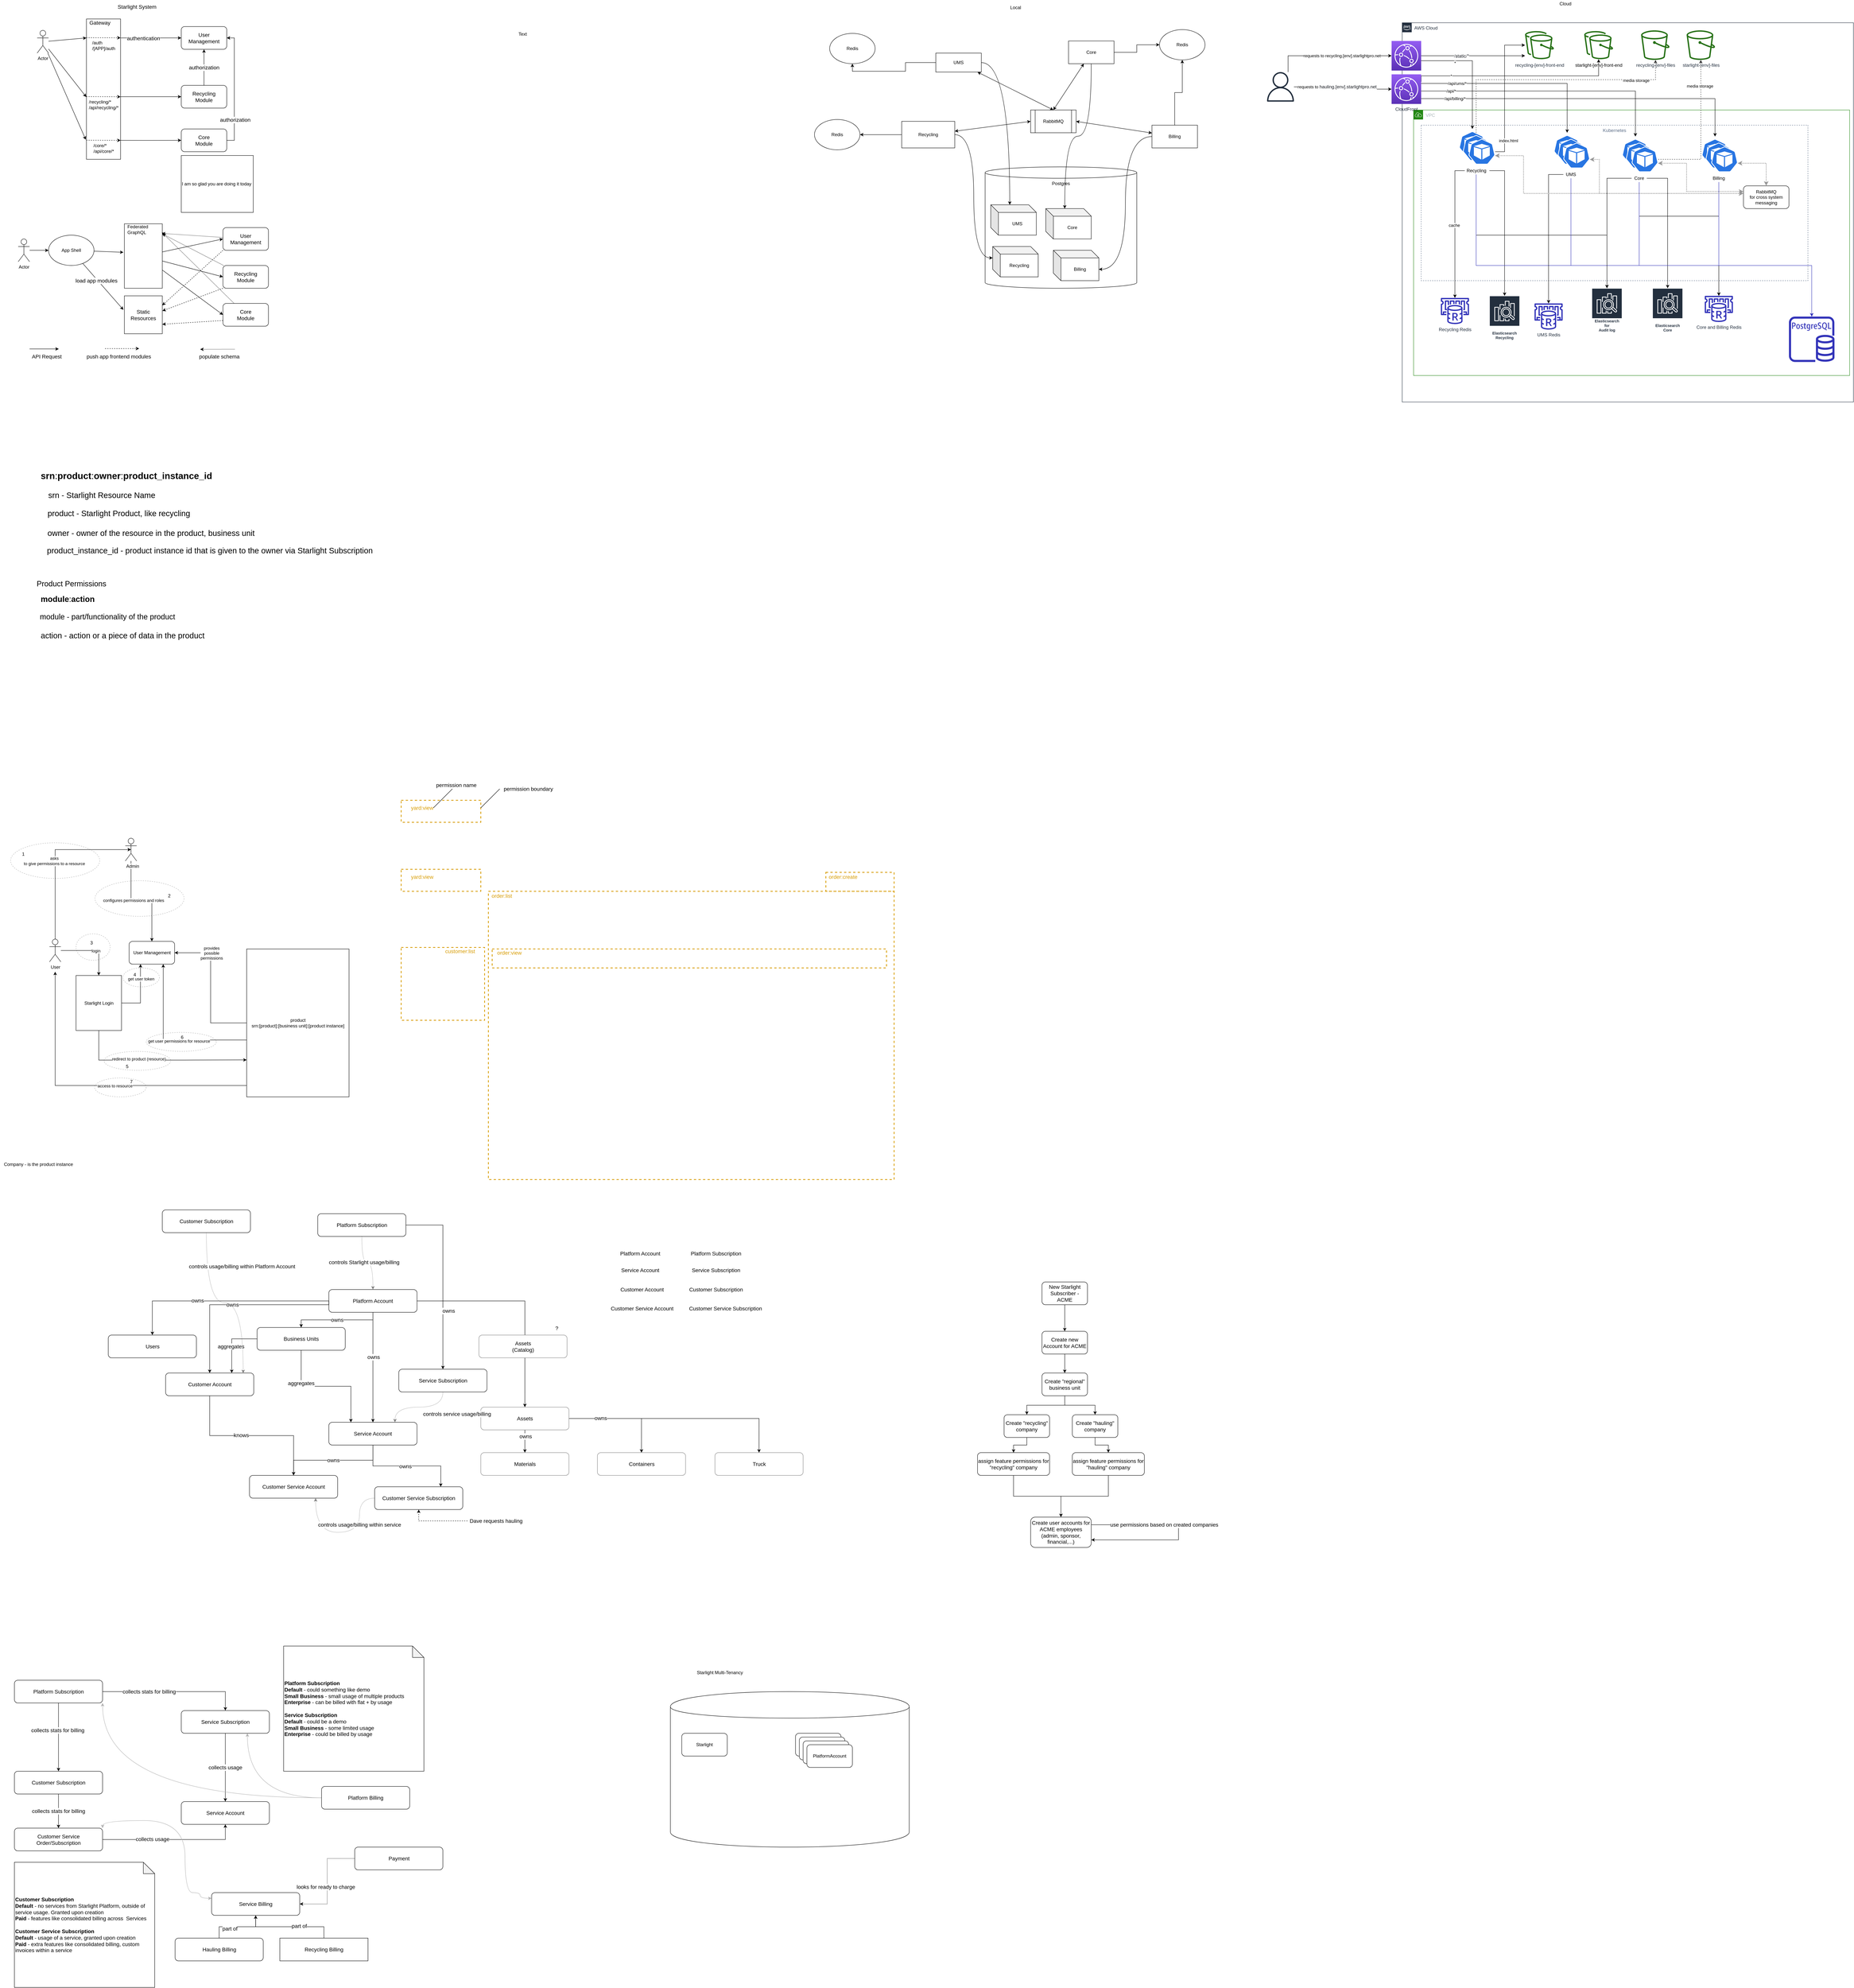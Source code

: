 <mxfile version="14.8.1" type="google"><diagram id="OQn5eeacZiQhuchexSeO" name="Page-1"><mxGraphModel dx="2163" dy="1150" grid="1" gridSize="10" guides="1" tooltips="1" connect="1" arrows="1" fold="1" page="1" pageScale="1" pageWidth="850" pageHeight="1100" math="0" shadow="0"><root><mxCell id="0"/><mxCell id="1" parent="0"/><mxCell id="DdWYbUcDxxrNTpHyiZpW-27" value="AWS Cloud" style="points=[[0,0],[0.25,0],[0.5,0],[0.75,0],[1,0],[1,0.25],[1,0.5],[1,0.75],[1,1],[0.75,1],[0.5,1],[0.25,1],[0,1],[0,0.75],[0,0.5],[0,0.25]];outlineConnect=0;gradientColor=none;html=1;whiteSpace=wrap;fontSize=12;fontStyle=0;shape=mxgraph.aws4.group;grIcon=mxgraph.aws4.group_aws_cloud_alt;strokeColor=#232F3E;fillColor=none;verticalAlign=top;align=left;spacingLeft=30;fontColor=#232F3E;dashed=0;sketch=0;" parent="1" vertex="1"><mxGeometry x="3700" y="70" width="1190" height="1000" as="geometry"/></mxCell><mxCell id="DdWYbUcDxxrNTpHyiZpW-28" value="Kubernetes" style="fillColor=none;strokeColor=#5A6C86;dashed=1;verticalAlign=top;fontStyle=0;fontColor=#5A6C86;sketch=0;" parent="1" vertex="1"><mxGeometry x="3750" y="340" width="1020" height="410" as="geometry"/></mxCell><mxCell id="DdWYbUcDxxrNTpHyiZpW-46" value="VPC" style="points=[[0,0],[0.25,0],[0.5,0],[0.75,0],[1,0],[1,0.25],[1,0.5],[1,0.75],[1,1],[0.75,1],[0.5,1],[0.25,1],[0,1],[0,0.75],[0,0.5],[0,0.25]];outlineConnect=0;gradientColor=none;html=1;whiteSpace=wrap;fontSize=12;fontStyle=0;shape=mxgraph.aws4.group;grIcon=mxgraph.aws4.group_vpc;strokeColor=#248814;fillColor=none;verticalAlign=top;align=left;spacingLeft=30;fontColor=#AAB7B8;dashed=0;sketch=0;" parent="1" vertex="1"><mxGeometry x="3730" y="300" width="1150" height="700" as="geometry"/></mxCell><mxCell id="DxwzKcGG8GF2VpeSqRdv-41" value="" style="ellipse;whiteSpace=wrap;html=1;align=left;fillColor=none;strokeColor=#B3B3B3;dashed=1;" parent="1" vertex="1"><mxGeometry x="251.5" y="2852" width="136" height="50" as="geometry"/></mxCell><mxCell id="DxwzKcGG8GF2VpeSqRdv-40" value="" style="ellipse;whiteSpace=wrap;html=1;align=left;fillColor=none;strokeColor=#B3B3B3;dashed=1;" parent="1" vertex="1"><mxGeometry x="387.5" y="2732" width="185" height="50" as="geometry"/></mxCell><mxCell id="DxwzKcGG8GF2VpeSqRdv-39" value="" style="ellipse;whiteSpace=wrap;html=1;align=left;fillColor=none;strokeColor=#B3B3B3;dashed=1;" parent="1" vertex="1"><mxGeometry x="276.5" y="2782" width="176" height="50" as="geometry"/></mxCell><mxCell id="DxwzKcGG8GF2VpeSqRdv-38" value="" style="ellipse;whiteSpace=wrap;html=1;align=left;fillColor=none;strokeColor=#B3B3B3;dashed=1;" parent="1" vertex="1"><mxGeometry x="326.25" y="2562" width="96.25" height="50" as="geometry"/></mxCell><mxCell id="DxwzKcGG8GF2VpeSqRdv-37" value="" style="ellipse;whiteSpace=wrap;html=1;align=left;fillColor=none;strokeColor=#B3B3B3;dashed=1;" parent="1" vertex="1"><mxGeometry x="202.5" y="2472" width="90" height="70" as="geometry"/></mxCell><mxCell id="DxwzKcGG8GF2VpeSqRdv-18" value="" style="ellipse;whiteSpace=wrap;html=1;align=left;fillColor=none;strokeColor=#B3B3B3;dashed=1;" parent="1" vertex="1"><mxGeometry x="252.5" y="2332" width="235" height="94" as="geometry"/></mxCell><mxCell id="DxwzKcGG8GF2VpeSqRdv-15" value="" style="ellipse;whiteSpace=wrap;html=1;align=left;fillColor=none;strokeColor=#B3B3B3;dashed=1;" parent="1" vertex="1"><mxGeometry x="30" y="2232" width="235" height="94" as="geometry"/></mxCell><mxCell id="O4q22uhPJu8IUnvQQL-E-22" style="rounded=0;orthogonalLoop=1;jettySize=auto;html=1;entryX=0;entryY=0.135;entryDx=0;entryDy=0;entryPerimeter=0;fontSize=12;" parent="1" source="O4q22uhPJu8IUnvQQL-E-1" target="O4q22uhPJu8IUnvQQL-E-2" edge="1"><mxGeometry relative="1" as="geometry"/></mxCell><mxCell id="O4q22uhPJu8IUnvQQL-E-23" style="edgeStyle=none;rounded=0;orthogonalLoop=1;jettySize=auto;html=1;entryX=-0.005;entryY=0.556;entryDx=0;entryDy=0;entryPerimeter=0;fontSize=12;" parent="1" source="O4q22uhPJu8IUnvQQL-E-1" target="O4q22uhPJu8IUnvQQL-E-2" edge="1"><mxGeometry relative="1" as="geometry"/></mxCell><mxCell id="O4q22uhPJu8IUnvQQL-E-24" style="edgeStyle=none;rounded=0;orthogonalLoop=1;jettySize=auto;html=1;entryX=-0.02;entryY=0.86;entryDx=0;entryDy=0;entryPerimeter=0;fontSize=12;" parent="1" source="O4q22uhPJu8IUnvQQL-E-1" target="O4q22uhPJu8IUnvQQL-E-2" edge="1"><mxGeometry relative="1" as="geometry"/></mxCell><mxCell id="O4q22uhPJu8IUnvQQL-E-1" value="Actor" style="shape=umlActor;verticalLabelPosition=bottom;labelBackgroundColor=#ffffff;verticalAlign=top;html=1;outlineConnect=0;" parent="1" vertex="1"><mxGeometry x="100" y="90" width="30" height="60" as="geometry"/></mxCell><mxCell id="O4q22uhPJu8IUnvQQL-E-13" style="edgeStyle=orthogonalEdgeStyle;rounded=0;orthogonalLoop=1;jettySize=auto;html=1;entryX=0;entryY=0.5;entryDx=0;entryDy=0;fontSize=14;exitX=0.989;exitY=0.554;exitDx=0;exitDy=0;exitPerimeter=0;" parent="1" source="O4q22uhPJu8IUnvQQL-E-2" target="O4q22uhPJu8IUnvQQL-E-5" edge="1"><mxGeometry relative="1" as="geometry"/></mxCell><mxCell id="O4q22uhPJu8IUnvQQL-E-14" style="edgeStyle=orthogonalEdgeStyle;rounded=0;orthogonalLoop=1;jettySize=auto;html=1;entryX=0;entryY=0.5;entryDx=0;entryDy=0;fontSize=14;exitX=0.996;exitY=0.865;exitDx=0;exitDy=0;exitPerimeter=0;" parent="1" source="O4q22uhPJu8IUnvQQL-E-2" target="O4q22uhPJu8IUnvQQL-E-6" edge="1"><mxGeometry relative="1" as="geometry"><mxPoint x="325" y="380" as="sourcePoint"/></mxGeometry></mxCell><mxCell id="O4q22uhPJu8IUnvQQL-E-2" value="" style="rounded=0;whiteSpace=wrap;html=1;" parent="1" vertex="1"><mxGeometry x="230" y="60" width="90" height="370" as="geometry"/></mxCell><mxCell id="O4q22uhPJu8IUnvQQL-E-4" value="User&lt;br style=&quot;font-size: 14px;&quot;&gt;Management" style="rounded=1;whiteSpace=wrap;html=1;fontSize=14;" parent="1" vertex="1"><mxGeometry x="480" y="80" width="120" height="60" as="geometry"/></mxCell><mxCell id="O4q22uhPJu8IUnvQQL-E-8" value="&lt;font style=&quot;font-size: 14px&quot;&gt;authorization&lt;/font&gt;" style="edgeStyle=orthogonalEdgeStyle;rounded=0;orthogonalLoop=1;jettySize=auto;html=1;entryX=0.5;entryY=1;entryDx=0;entryDy=0;" parent="1" source="O4q22uhPJu8IUnvQQL-E-5" target="O4q22uhPJu8IUnvQQL-E-4" edge="1"><mxGeometry relative="1" as="geometry"/></mxCell><mxCell id="O4q22uhPJu8IUnvQQL-E-5" value="Recycling&lt;br style=&quot;font-size: 14px&quot;&gt;Module" style="rounded=1;whiteSpace=wrap;html=1;fontSize=14;" parent="1" vertex="1"><mxGeometry x="480" y="235" width="120" height="60" as="geometry"/></mxCell><mxCell id="O4q22uhPJu8IUnvQQL-E-9" style="edgeStyle=orthogonalEdgeStyle;rounded=0;orthogonalLoop=1;jettySize=auto;html=1;entryX=1;entryY=0.5;entryDx=0;entryDy=0;" parent="1" source="O4q22uhPJu8IUnvQQL-E-6" target="O4q22uhPJu8IUnvQQL-E-4" edge="1"><mxGeometry relative="1" as="geometry"><Array as="points"><mxPoint x="620" y="380"/><mxPoint x="620" y="110"/></Array></mxGeometry></mxCell><mxCell id="O4q22uhPJu8IUnvQQL-E-10" value="authorization" style="edgeLabel;html=1;align=center;verticalAlign=middle;resizable=0;points=[];fontSize=14;" parent="O4q22uhPJu8IUnvQQL-E-9" vertex="1" connectable="0"><mxGeometry x="-0.523" y="-2" relative="1" as="geometry"><mxPoint as="offset"/></mxGeometry></mxCell><mxCell id="O4q22uhPJu8IUnvQQL-E-6" value="Core&lt;br style=&quot;font-size: 14px&quot;&gt;Module" style="rounded=1;whiteSpace=wrap;html=1;fontSize=14;" parent="1" vertex="1"><mxGeometry x="480" y="350" width="120" height="60" as="geometry"/></mxCell><mxCell id="O4q22uhPJu8IUnvQQL-E-7" value="" style="endArrow=classic;html=1;entryX=0;entryY=0.5;entryDx=0;entryDy=0;" parent="1" target="O4q22uhPJu8IUnvQQL-E-4" edge="1"><mxGeometry width="50" height="50" relative="1" as="geometry"><mxPoint x="321" y="110" as="sourcePoint"/><mxPoint x="420" y="100" as="targetPoint"/></mxGeometry></mxCell><mxCell id="O4q22uhPJu8IUnvQQL-E-11" value="authentication" style="edgeLabel;html=1;align=center;verticalAlign=middle;resizable=0;points=[];fontSize=14;" parent="O4q22uhPJu8IUnvQQL-E-7" vertex="1" connectable="0"><mxGeometry x="-0.258" y="-1" relative="1" as="geometry"><mxPoint as="offset"/></mxGeometry></mxCell><mxCell id="O4q22uhPJu8IUnvQQL-E-12" value="Starlight System" style="text;html=1;align=center;verticalAlign=middle;resizable=0;points=[];autosize=1;fontSize=14;" parent="1" vertex="1"><mxGeometry x="303" y="18" width="120" height="20" as="geometry"/></mxCell><mxCell id="O4q22uhPJu8IUnvQQL-E-15" value="Gateway" style="text;html=1;align=center;verticalAlign=middle;resizable=0;points=[];autosize=1;fontSize=14;" parent="1" vertex="1"><mxGeometry x="230" y="60" width="70" height="20" as="geometry"/></mxCell><mxCell id="O4q22uhPJu8IUnvQQL-E-16" value="" style="endArrow=classic;html=1;fontSize=14;exitX=-0.005;exitY=0.133;exitDx=0;exitDy=0;exitPerimeter=0;dashed=1;" parent="1" source="O4q22uhPJu8IUnvQQL-E-2" edge="1"><mxGeometry width="50" height="50" relative="1" as="geometry"><mxPoint x="250" y="109.66" as="sourcePoint"/><mxPoint x="320" y="109.66" as="targetPoint"/></mxGeometry></mxCell><mxCell id="O4q22uhPJu8IUnvQQL-E-17" value="&lt;div style=&quot;text-align: left; font-size: 12px;&quot;&gt;/auth&lt;/div&gt;&lt;div style=&quot;text-align: left; font-size: 12px;&quot;&gt;/[APP]/auth&lt;/div&gt;" style="edgeLabel;html=1;align=center;verticalAlign=middle;resizable=0;points=[];fontSize=12;" parent="O4q22uhPJu8IUnvQQL-E-16" vertex="1" connectable="0"><mxGeometry x="-0.298" y="-1" relative="1" as="geometry"><mxPoint x="13.73" y="19.63" as="offset"/></mxGeometry></mxCell><mxCell id="O4q22uhPJu8IUnvQQL-E-18" value="" style="endArrow=classic;html=1;fontSize=14;exitX=-0.005;exitY=0.133;exitDx=0;exitDy=0;exitPerimeter=0;dashed=1;" parent="1" edge="1"><mxGeometry width="50" height="50" relative="1" as="geometry"><mxPoint x="229.55" y="264.66" as="sourcePoint"/><mxPoint x="320" y="265.11" as="targetPoint"/></mxGeometry></mxCell><mxCell id="O4q22uhPJu8IUnvQQL-E-19" value="&lt;div style=&quot;text-align: left ; font-size: 12px&quot;&gt;/recycling/*&lt;/div&gt;&lt;div style=&quot;text-align: left ; font-size: 12px&quot;&gt;/api/recycling/*&lt;/div&gt;" style="edgeLabel;html=1;align=center;verticalAlign=middle;resizable=0;points=[];fontSize=12;" parent="O4q22uhPJu8IUnvQQL-E-18" vertex="1" connectable="0"><mxGeometry x="-0.298" y="-1" relative="1" as="geometry"><mxPoint x="13.73" y="19.63" as="offset"/></mxGeometry></mxCell><mxCell id="O4q22uhPJu8IUnvQQL-E-20" value="" style="endArrow=classic;html=1;fontSize=14;exitX=-0.005;exitY=0.133;exitDx=0;exitDy=0;exitPerimeter=0;dashed=1;" parent="1" edge="1"><mxGeometry width="50" height="50" relative="1" as="geometry"><mxPoint x="229.55" y="379.66" as="sourcePoint"/><mxPoint x="320" y="380" as="targetPoint"/></mxGeometry></mxCell><mxCell id="O4q22uhPJu8IUnvQQL-E-21" value="&lt;div style=&quot;text-align: left ; font-size: 12px&quot;&gt;/core/*&lt;/div&gt;&lt;div style=&quot;text-align: left ; font-size: 12px&quot;&gt;/api/core/*&lt;/div&gt;" style="edgeLabel;html=1;align=center;verticalAlign=middle;resizable=0;points=[];fontSize=12;" parent="O4q22uhPJu8IUnvQQL-E-20" vertex="1" connectable="0"><mxGeometry x="-0.298" y="-1" relative="1" as="geometry"><mxPoint x="13.73" y="19.63" as="offset"/></mxGeometry></mxCell><mxCell id="O4q22uhPJu8IUnvQQL-E-39" style="edgeStyle=none;rounded=0;orthogonalLoop=1;jettySize=auto;html=1;entryX=0;entryY=0.5;entryDx=0;entryDy=0;fontSize=12;" parent="1" source="O4q22uhPJu8IUnvQQL-E-25" target="O4q22uhPJu8IUnvQQL-E-32" edge="1"><mxGeometry relative="1" as="geometry"/></mxCell><mxCell id="O4q22uhPJu8IUnvQQL-E-40" style="edgeStyle=none;rounded=0;orthogonalLoop=1;jettySize=auto;html=1;entryX=0;entryY=0.5;entryDx=0;entryDy=0;fontSize=12;" parent="1" source="O4q22uhPJu8IUnvQQL-E-25" target="O4q22uhPJu8IUnvQQL-E-30" edge="1"><mxGeometry relative="1" as="geometry"/></mxCell><mxCell id="O4q22uhPJu8IUnvQQL-E-41" style="edgeStyle=none;rounded=0;orthogonalLoop=1;jettySize=auto;html=1;entryX=0;entryY=0.5;entryDx=0;entryDy=0;fontSize=12;" parent="1" source="O4q22uhPJu8IUnvQQL-E-25" target="O4q22uhPJu8IUnvQQL-E-31" edge="1"><mxGeometry relative="1" as="geometry"/></mxCell><mxCell id="O4q22uhPJu8IUnvQQL-E-25" value="" style="rounded=0;whiteSpace=wrap;html=1;fontSize=14;" parent="1" vertex="1"><mxGeometry x="330" y="600" width="100" height="170" as="geometry"/></mxCell><mxCell id="O4q22uhPJu8IUnvQQL-E-37" style="edgeStyle=none;rounded=0;orthogonalLoop=1;jettySize=auto;html=1;entryX=0;entryY=0.5;entryDx=0;entryDy=0;fontSize=12;" parent="1" source="O4q22uhPJu8IUnvQQL-E-26" target="O4q22uhPJu8IUnvQQL-E-27" edge="1"><mxGeometry relative="1" as="geometry"/></mxCell><mxCell id="O4q22uhPJu8IUnvQQL-E-26" value="Actor" style="shape=umlActor;verticalLabelPosition=bottom;labelBackgroundColor=#ffffff;verticalAlign=top;html=1;outlineConnect=0;fontSize=12;" parent="1" vertex="1"><mxGeometry x="50" y="640" width="30" height="60" as="geometry"/></mxCell><mxCell id="O4q22uhPJu8IUnvQQL-E-38" style="edgeStyle=none;rounded=0;orthogonalLoop=1;jettySize=auto;html=1;entryX=-0.026;entryY=0.443;entryDx=0;entryDy=0;entryPerimeter=0;fontSize=12;" parent="1" source="O4q22uhPJu8IUnvQQL-E-27" target="O4q22uhPJu8IUnvQQL-E-25" edge="1"><mxGeometry relative="1" as="geometry"/></mxCell><mxCell id="O4q22uhPJu8IUnvQQL-E-42" style="edgeStyle=none;rounded=0;orthogonalLoop=1;jettySize=auto;html=1;fontSize=12;entryX=-0.026;entryY=0.367;entryDx=0;entryDy=0;entryPerimeter=0;" parent="1" source="O4q22uhPJu8IUnvQQL-E-27" target="O4q22uhPJu8IUnvQQL-E-44" edge="1"><mxGeometry relative="1" as="geometry"><mxPoint x="280" y="830" as="targetPoint"/></mxGeometry></mxCell><mxCell id="O4q22uhPJu8IUnvQQL-E-52" value="load app modules" style="edgeLabel;html=1;align=center;verticalAlign=middle;resizable=0;points=[];fontSize=14;" parent="O4q22uhPJu8IUnvQQL-E-42" vertex="1" connectable="0"><mxGeometry x="-0.293" y="-3" relative="1" as="geometry"><mxPoint as="offset"/></mxGeometry></mxCell><mxCell id="O4q22uhPJu8IUnvQQL-E-27" value="App Shell" style="ellipse;whiteSpace=wrap;html=1;fontSize=12;" parent="1" vertex="1"><mxGeometry x="130" y="630" width="120" height="80" as="geometry"/></mxCell><mxCell id="O4q22uhPJu8IUnvQQL-E-28" value="&lt;div style=&quot;text-align: left&quot;&gt;&lt;span&gt;Federated&lt;/span&gt;&lt;/div&gt;&lt;div style=&quot;text-align: left&quot;&gt;&lt;span&gt;GraphQL&lt;/span&gt;&lt;/div&gt;" style="text;html=1;align=center;verticalAlign=middle;resizable=0;points=[];autosize=1;fontSize=12;" parent="1" vertex="1"><mxGeometry x="330" y="600" width="70" height="30" as="geometry"/></mxCell><mxCell id="O4q22uhPJu8IUnvQQL-E-33" style="edgeStyle=none;rounded=0;orthogonalLoop=1;jettySize=auto;html=1;entryX=0.989;entryY=0.149;entryDx=0;entryDy=0;entryPerimeter=0;fontSize=12;dashed=1;dashPattern=1 1;" parent="1" source="O4q22uhPJu8IUnvQQL-E-30" target="O4q22uhPJu8IUnvQQL-E-25" edge="1"><mxGeometry relative="1" as="geometry"/></mxCell><mxCell id="O4q22uhPJu8IUnvQQL-E-30" value="User&lt;br style=&quot;font-size: 14px;&quot;&gt;Management" style="rounded=1;whiteSpace=wrap;html=1;fontSize=14;" parent="1" vertex="1"><mxGeometry x="590" y="610" width="120" height="60" as="geometry"/></mxCell><mxCell id="O4q22uhPJu8IUnvQQL-E-35" style="edgeStyle=none;rounded=0;orthogonalLoop=1;jettySize=auto;html=1;entryX=1.003;entryY=0.157;entryDx=0;entryDy=0;entryPerimeter=0;dashed=1;dashPattern=1 1;fontSize=12;" parent="1" source="O4q22uhPJu8IUnvQQL-E-31" target="O4q22uhPJu8IUnvQQL-E-25" edge="1"><mxGeometry relative="1" as="geometry"/></mxCell><mxCell id="O4q22uhPJu8IUnvQQL-E-45" style="edgeStyle=none;rounded=0;orthogonalLoop=1;jettySize=auto;html=1;exitX=0;exitY=1;exitDx=0;exitDy=0;entryX=1.003;entryY=0.396;entryDx=0;entryDy=0;entryPerimeter=0;dashed=1;fontSize=14;" parent="1" source="O4q22uhPJu8IUnvQQL-E-31" target="O4q22uhPJu8IUnvQQL-E-44" edge="1"><mxGeometry relative="1" as="geometry"/></mxCell><mxCell id="O4q22uhPJu8IUnvQQL-E-31" value="Recycling&lt;br style=&quot;font-size: 14px&quot;&gt;Module" style="rounded=1;whiteSpace=wrap;html=1;fontSize=14;" parent="1" vertex="1"><mxGeometry x="590" y="710" width="120" height="60" as="geometry"/></mxCell><mxCell id="O4q22uhPJu8IUnvQQL-E-36" style="edgeStyle=none;rounded=0;orthogonalLoop=1;jettySize=auto;html=1;entryX=0.989;entryY=0.132;entryDx=0;entryDy=0;entryPerimeter=0;dashed=1;dashPattern=1 1;fontSize=12;" parent="1" source="O4q22uhPJu8IUnvQQL-E-32" target="O4q22uhPJu8IUnvQQL-E-25" edge="1"><mxGeometry relative="1" as="geometry"/></mxCell><mxCell id="O4q22uhPJu8IUnvQQL-E-46" style="edgeStyle=none;rounded=0;orthogonalLoop=1;jettySize=auto;html=1;exitX=0;exitY=0.75;exitDx=0;exitDy=0;entryX=1;entryY=0.75;entryDx=0;entryDy=0;dashed=1;fontSize=14;" parent="1" source="O4q22uhPJu8IUnvQQL-E-32" target="O4q22uhPJu8IUnvQQL-E-44" edge="1"><mxGeometry relative="1" as="geometry"/></mxCell><mxCell id="O4q22uhPJu8IUnvQQL-E-32" value="Core&lt;br style=&quot;font-size: 14px&quot;&gt;Module" style="rounded=1;whiteSpace=wrap;html=1;fontSize=14;" parent="1" vertex="1"><mxGeometry x="590" y="810" width="120" height="60" as="geometry"/></mxCell><mxCell id="O4q22uhPJu8IUnvQQL-E-43" value="" style="endArrow=classic;html=1;dashed=1;fontSize=12;exitX=0;exitY=1;exitDx=0;exitDy=0;entryX=1;entryY=0.25;entryDx=0;entryDy=0;" parent="1" source="O4q22uhPJu8IUnvQQL-E-30" target="O4q22uhPJu8IUnvQQL-E-44" edge="1"><mxGeometry width="50" height="50" relative="1" as="geometry"><mxPoint x="505" y="910" as="sourcePoint"/><mxPoint x="575" y="910" as="targetPoint"/></mxGeometry></mxCell><mxCell id="O4q22uhPJu8IUnvQQL-E-44" value="Static&lt;br style=&quot;font-size: 14px;&quot;&gt;Resources" style="rounded=0;whiteSpace=wrap;html=1;fontSize=14;" parent="1" vertex="1"><mxGeometry x="330" y="790" width="100" height="100" as="geometry"/></mxCell><mxCell id="O4q22uhPJu8IUnvQQL-E-48" style="edgeStyle=none;rounded=0;orthogonalLoop=1;jettySize=auto;html=1;fontSize=12;" parent="1" edge="1"><mxGeometry relative="1" as="geometry"><mxPoint x="80.004" y="930.003" as="sourcePoint"/><mxPoint x="157" y="930" as="targetPoint"/></mxGeometry></mxCell><mxCell id="O4q22uhPJu8IUnvQQL-E-49" value="API Request" style="text;html=1;align=center;verticalAlign=middle;resizable=0;points=[];autosize=1;fontSize=14;" parent="1" vertex="1"><mxGeometry x="80" y="940" width="90" height="20" as="geometry"/></mxCell><mxCell id="O4q22uhPJu8IUnvQQL-E-50" style="edgeStyle=none;rounded=0;orthogonalLoop=1;jettySize=auto;html=1;fontSize=12;dashed=1;" parent="1" edge="1"><mxGeometry relative="1" as="geometry"><mxPoint x="279" y="929" as="sourcePoint"/><mxPoint x="369" y="929" as="targetPoint"/></mxGeometry></mxCell><mxCell id="O4q22uhPJu8IUnvQQL-E-51" value="push app frontend modules" style="text;html=1;align=center;verticalAlign=middle;resizable=0;points=[];autosize=1;fontSize=14;" parent="1" vertex="1"><mxGeometry x="220" y="940" width="190" height="20" as="geometry"/></mxCell><mxCell id="O4q22uhPJu8IUnvQQL-E-53" style="edgeStyle=none;rounded=0;orthogonalLoop=1;jettySize=auto;html=1;fontSize=12;dashed=1;dashPattern=1 1;" parent="1" edge="1"><mxGeometry relative="1" as="geometry"><mxPoint x="621.1" y="930.689" as="sourcePoint"/><mxPoint x="530" y="931" as="targetPoint"/></mxGeometry></mxCell><mxCell id="O4q22uhPJu8IUnvQQL-E-54" value="populate schema" style="text;html=1;align=center;verticalAlign=middle;resizable=0;points=[];autosize=1;fontSize=14;" parent="1" vertex="1"><mxGeometry x="520" y="940" width="120" height="20" as="geometry"/></mxCell><mxCell id="EJDqwuEcmTb4OGFC6doc-1" value="srn - Starlight Resource Name" style="text;html=1;align=center;verticalAlign=middle;resizable=0;points=[];autosize=1;fontSize=21;" parent="1" vertex="1"><mxGeometry x="120" y="1300" width="300" height="30" as="geometry"/></mxCell><mxCell id="EJDqwuEcmTb4OGFC6doc-2" value="&lt;font style=&quot;font-size: 24px&quot;&gt;&lt;b&gt;srn&lt;/b&gt;:&lt;b&gt;product&lt;/b&gt;:&lt;b&gt;owner&lt;/b&gt;:&lt;b&gt;product_instance_id&lt;/b&gt;&lt;/font&gt;" style="text;html=1;align=center;verticalAlign=middle;resizable=0;points=[];autosize=1;fontSize=24;" parent="1" vertex="1"><mxGeometry x="100" y="1250" width="470" height="30" as="geometry"/></mxCell><mxCell id="EJDqwuEcmTb4OGFC6doc-3" value="product - Starlight Product, like recycling" style="text;html=1;align=center;verticalAlign=middle;resizable=0;points=[];autosize=1;fontSize=21;" parent="1" vertex="1"><mxGeometry x="120" y="1348" width="390" height="30" as="geometry"/></mxCell><mxCell id="EJDqwuEcmTb4OGFC6doc-4" value="owner - owner of the resource in the product, business unit" style="text;html=1;align=center;verticalAlign=middle;resizable=0;points=[];autosize=1;fontSize=21;" parent="1" vertex="1"><mxGeometry x="120" y="1400" width="560" height="30" as="geometry"/></mxCell><mxCell id="EJDqwuEcmTb4OGFC6doc-5" value="product_instance_id - product instance id that is given to the owner via Starlight Subscription" style="text;html=1;align=center;verticalAlign=middle;resizable=0;points=[];autosize=1;fontSize=21;" parent="1" vertex="1"><mxGeometry x="120" y="1446" width="870" height="30" as="geometry"/></mxCell><mxCell id="EJDqwuEcmTb4OGFC6doc-6" value="&lt;font style=&quot;font-size: 20px&quot;&gt;Product Permissions&lt;/font&gt;" style="text;html=1;align=center;verticalAlign=middle;resizable=0;points=[];autosize=1;fontSize=24;" parent="1" vertex="1"><mxGeometry x="90" y="1528" width="200" height="40" as="geometry"/></mxCell><mxCell id="EJDqwuEcmTb4OGFC6doc-7" value="&lt;b&gt;module&lt;/b&gt;:&lt;b&gt;action&lt;/b&gt;" style="text;html=1;align=center;verticalAlign=middle;resizable=0;points=[];autosize=1;fontSize=21;" parent="1" vertex="1"><mxGeometry x="100" y="1574" width="160" height="30" as="geometry"/></mxCell><mxCell id="EJDqwuEcmTb4OGFC6doc-8" value="&lt;font style=&quot;font-size: 20px&quot;&gt;module - part/functionality of the product&lt;/font&gt;" style="text;html=1;align=center;verticalAlign=middle;resizable=0;points=[];autosize=1;fontSize=21;" parent="1" vertex="1"><mxGeometry x="100" y="1620" width="370" height="30" as="geometry"/></mxCell><mxCell id="EJDqwuEcmTb4OGFC6doc-9" value="action - action or a piece of data in the product" style="text;html=1;align=center;verticalAlign=middle;resizable=0;points=[];autosize=1;fontSize=21;" parent="1" vertex="1"><mxGeometry x="100" y="1670" width="450" height="30" as="geometry"/></mxCell><mxCell id="DxwzKcGG8GF2VpeSqRdv-4" style="edgeStyle=orthogonalEdgeStyle;rounded=0;orthogonalLoop=1;jettySize=auto;html=1;entryX=1;entryY=0.5;entryDx=0;entryDy=0;" parent="1" source="DxwzKcGG8GF2VpeSqRdv-1" target="DxwzKcGG8GF2VpeSqRdv-3" edge="1"><mxGeometry relative="1" as="geometry"/></mxCell><mxCell id="DxwzKcGG8GF2VpeSqRdv-5" value="provides&lt;br&gt;possible&lt;br&gt;permissions" style="edgeLabel;html=1;align=center;verticalAlign=middle;resizable=0;points=[];" parent="DxwzKcGG8GF2VpeSqRdv-4" vertex="1" connectable="0"><mxGeometry x="0.488" y="-2" relative="1" as="geometry"><mxPoint as="offset"/></mxGeometry></mxCell><mxCell id="DxwzKcGG8GF2VpeSqRdv-27" style="edgeStyle=orthogonalEdgeStyle;rounded=0;orthogonalLoop=1;jettySize=auto;html=1;entryX=0.75;entryY=1;entryDx=0;entryDy=0;" parent="1" source="DxwzKcGG8GF2VpeSqRdv-1" target="DxwzKcGG8GF2VpeSqRdv-3" edge="1"><mxGeometry relative="1" as="geometry"><Array as="points"><mxPoint x="432.5" y="2752"/></Array></mxGeometry></mxCell><mxCell id="DxwzKcGG8GF2VpeSqRdv-28" value="get user permissions for resource" style="edgeLabel;html=1;align=center;verticalAlign=middle;resizable=0;points=[];" parent="DxwzKcGG8GF2VpeSqRdv-27" vertex="1" connectable="0"><mxGeometry x="-0.148" y="3" relative="1" as="geometry"><mxPoint as="offset"/></mxGeometry></mxCell><mxCell id="DxwzKcGG8GF2VpeSqRdv-33" style="edgeStyle=orthogonalEdgeStyle;rounded=0;orthogonalLoop=1;jettySize=auto;html=1;" parent="1" source="DxwzKcGG8GF2VpeSqRdv-1" edge="1"><mxGeometry relative="1" as="geometry"><mxPoint x="147.5" y="2572" as="targetPoint"/><Array as="points"><mxPoint x="147.5" y="2872"/></Array></mxGeometry></mxCell><mxCell id="DxwzKcGG8GF2VpeSqRdv-35" value="access to resource" style="edgeLabel;html=1;align=center;verticalAlign=middle;resizable=0;points=[];" parent="DxwzKcGG8GF2VpeSqRdv-33" vertex="1" connectable="0"><mxGeometry x="-0.135" y="1" relative="1" as="geometry"><mxPoint as="offset"/></mxGeometry></mxCell><mxCell id="DxwzKcGG8GF2VpeSqRdv-1" value="product&lt;br&gt;&lt;span style=&quot;text-align: left&quot;&gt;srn:[product]:[business unit]:[product instance]&lt;/span&gt;" style="rounded=0;whiteSpace=wrap;html=1;" parent="1" vertex="1"><mxGeometry x="652.5" y="2512" width="270" height="390" as="geometry"/></mxCell><mxCell id="DxwzKcGG8GF2VpeSqRdv-3" value="User Management" style="rounded=1;whiteSpace=wrap;html=1;" parent="1" vertex="1"><mxGeometry x="342.5" y="2492" width="120" height="60" as="geometry"/></mxCell><mxCell id="DxwzKcGG8GF2VpeSqRdv-10" style="edgeStyle=orthogonalEdgeStyle;rounded=0;orthogonalLoop=1;jettySize=auto;html=1;entryX=0.5;entryY=0.5;entryDx=0;entryDy=0;entryPerimeter=0;" parent="1" source="DxwzKcGG8GF2VpeSqRdv-6" target="DxwzKcGG8GF2VpeSqRdv-7" edge="1"><mxGeometry relative="1" as="geometry"><Array as="points"><mxPoint x="147.5" y="2250"/></Array></mxGeometry></mxCell><mxCell id="DxwzKcGG8GF2VpeSqRdv-11" value="asks&lt;br&gt;to give permissions to a resource" style="edgeLabel;html=1;align=center;verticalAlign=middle;resizable=0;points=[];" parent="DxwzKcGG8GF2VpeSqRdv-10" vertex="1" connectable="0"><mxGeometry x="-0.055" y="3" relative="1" as="geometry"><mxPoint as="offset"/></mxGeometry></mxCell><mxCell id="DxwzKcGG8GF2VpeSqRdv-21" style="edgeStyle=orthogonalEdgeStyle;rounded=0;orthogonalLoop=1;jettySize=auto;html=1;entryX=0.5;entryY=0;entryDx=0;entryDy=0;" parent="1" source="DxwzKcGG8GF2VpeSqRdv-6" target="DxwzKcGG8GF2VpeSqRdv-20" edge="1"><mxGeometry relative="1" as="geometry"/></mxCell><mxCell id="DxwzKcGG8GF2VpeSqRdv-22" value="login" style="edgeLabel;html=1;align=center;verticalAlign=middle;resizable=0;points=[];" parent="DxwzKcGG8GF2VpeSqRdv-21" vertex="1" connectable="0"><mxGeometry x="0.111" y="-1" relative="1" as="geometry"><mxPoint as="offset"/></mxGeometry></mxCell><mxCell id="DxwzKcGG8GF2VpeSqRdv-6" value="User" style="shape=umlActor;verticalLabelPosition=bottom;labelBackgroundColor=#ffffff;verticalAlign=top;html=1;outlineConnect=0;" parent="1" vertex="1"><mxGeometry x="132.5" y="2486" width="30" height="60" as="geometry"/></mxCell><mxCell id="DxwzKcGG8GF2VpeSqRdv-8" style="edgeStyle=orthogonalEdgeStyle;rounded=0;orthogonalLoop=1;jettySize=auto;html=1;entryX=0.5;entryY=0;entryDx=0;entryDy=0;" parent="1" source="DxwzKcGG8GF2VpeSqRdv-7" target="DxwzKcGG8GF2VpeSqRdv-3" edge="1"><mxGeometry relative="1" as="geometry"/></mxCell><mxCell id="DxwzKcGG8GF2VpeSqRdv-9" value="configures permissions and roles" style="edgeLabel;html=1;align=center;verticalAlign=middle;resizable=0;points=[];" parent="DxwzKcGG8GF2VpeSqRdv-8" vertex="1" connectable="0"><mxGeometry x="-0.221" y="6" relative="1" as="geometry"><mxPoint as="offset"/></mxGeometry></mxCell><mxCell id="DxwzKcGG8GF2VpeSqRdv-7" value="Admin" style="shape=umlActor;verticalLabelPosition=bottom;labelBackgroundColor=#ffffff;verticalAlign=top;html=1;outlineConnect=0;align=left;" parent="1" vertex="1"><mxGeometry x="332.5" y="2220" width="30" height="60" as="geometry"/></mxCell><mxCell id="DxwzKcGG8GF2VpeSqRdv-13" value="1" style="text;html=1;align=center;verticalAlign=middle;resizable=0;points=[];autosize=1;" parent="1" vertex="1"><mxGeometry x="52.5" y="2252" width="20" height="20" as="geometry"/></mxCell><mxCell id="DxwzKcGG8GF2VpeSqRdv-14" value="2" style="text;html=1;align=center;verticalAlign=middle;resizable=0;points=[];autosize=1;" parent="1" vertex="1"><mxGeometry x="437.5" y="2362" width="20" height="20" as="geometry"/></mxCell><mxCell id="DxwzKcGG8GF2VpeSqRdv-23" style="edgeStyle=orthogonalEdgeStyle;rounded=0;orthogonalLoop=1;jettySize=auto;html=1;entryX=0.25;entryY=1;entryDx=0;entryDy=0;" parent="1" source="DxwzKcGG8GF2VpeSqRdv-20" target="DxwzKcGG8GF2VpeSqRdv-3" edge="1"><mxGeometry relative="1" as="geometry"/></mxCell><mxCell id="DxwzKcGG8GF2VpeSqRdv-24" value="get user token" style="edgeLabel;html=1;align=center;verticalAlign=middle;resizable=0;points=[];" parent="DxwzKcGG8GF2VpeSqRdv-23" vertex="1" connectable="0"><mxGeometry x="0.494" y="-1" relative="1" as="geometry"><mxPoint as="offset"/></mxGeometry></mxCell><mxCell id="DxwzKcGG8GF2VpeSqRdv-25" style="edgeStyle=orthogonalEdgeStyle;rounded=0;orthogonalLoop=1;jettySize=auto;html=1;entryX=0;entryY=0.75;entryDx=0;entryDy=0;" parent="1" source="DxwzKcGG8GF2VpeSqRdv-20" target="DxwzKcGG8GF2VpeSqRdv-1" edge="1"><mxGeometry relative="1" as="geometry"><Array as="points"><mxPoint x="262.5" y="2805"/><mxPoint x="487.5" y="2805"/></Array></mxGeometry></mxCell><mxCell id="DxwzKcGG8GF2VpeSqRdv-26" value="redirect to product (resource)" style="edgeLabel;html=1;align=center;verticalAlign=middle;resizable=0;points=[];" parent="DxwzKcGG8GF2VpeSqRdv-25" vertex="1" connectable="0"><mxGeometry x="-0.218" y="3" relative="1" as="geometry"><mxPoint as="offset"/></mxGeometry></mxCell><mxCell id="DxwzKcGG8GF2VpeSqRdv-20" value="Starlight Login" style="rounded=0;whiteSpace=wrap;html=1;strokeColor=#000000;fillColor=none;align=center;" parent="1" vertex="1"><mxGeometry x="202.5" y="2582" width="120" height="145" as="geometry"/></mxCell><mxCell id="DxwzKcGG8GF2VpeSqRdv-29" value="3" style="text;html=1;align=center;verticalAlign=middle;resizable=0;points=[];autosize=1;" parent="1" vertex="1"><mxGeometry x="232.5" y="2486" width="20" height="20" as="geometry"/></mxCell><mxCell id="DxwzKcGG8GF2VpeSqRdv-30" value="4" style="text;html=1;align=center;verticalAlign=middle;resizable=0;points=[];autosize=1;" parent="1" vertex="1"><mxGeometry x="346.5" y="2570" width="20" height="20" as="geometry"/></mxCell><mxCell id="DxwzKcGG8GF2VpeSqRdv-31" value="5" style="text;html=1;align=center;verticalAlign=middle;resizable=0;points=[];autosize=1;" parent="1" vertex="1"><mxGeometry x="326.5" y="2812" width="20" height="20" as="geometry"/></mxCell><mxCell id="DxwzKcGG8GF2VpeSqRdv-32" value="6" style="text;html=1;align=center;verticalAlign=middle;resizable=0;points=[];autosize=1;" parent="1" vertex="1"><mxGeometry x="471.5" y="2735" width="20" height="20" as="geometry"/></mxCell><mxCell id="DxwzKcGG8GF2VpeSqRdv-36" value="7" style="text;html=1;align=center;verticalAlign=middle;resizable=0;points=[];autosize=1;" parent="1" vertex="1"><mxGeometry x="337.5" y="2852" width="20" height="20" as="geometry"/></mxCell><mxCell id="DxwzKcGG8GF2VpeSqRdv-42" value="" style="shape=image;imageAspect=0;aspect=fixed;verticalLabelPosition=bottom;verticalAlign=top;strokeColor=#000000;fillColor=none;align=left;image=https://marvel-live.freetls.fastly.net/serve/2020/4/8d1fdc1695c4e59a93fc8a3cb778fe8.png?quality=95&amp;fake=.png;" parent="1" vertex="1"><mxGeometry x="1060" y="2220" width="1310.93" height="900" as="geometry"/></mxCell><mxCell id="DxwzKcGG8GF2VpeSqRdv-43" value="" style="rounded=0;whiteSpace=wrap;html=1;strokeColor=#d79b00;fillColor=none;align=left;dashed=1;strokeWidth=2;" parent="1" vertex="1"><mxGeometry x="1290" y="2360" width="1070" height="760" as="geometry"/></mxCell><mxCell id="DxwzKcGG8GF2VpeSqRdv-44" value="order:list" style="text;html=1;align=center;verticalAlign=middle;resizable=0;points=[];autosize=1;fontColor=#D79B00;fontSize=14;" parent="1" vertex="1"><mxGeometry x="1290" y="2362" width="70" height="20" as="geometry"/></mxCell><mxCell id="DxwzKcGG8GF2VpeSqRdv-45" value="" style="rounded=0;whiteSpace=wrap;html=1;dashed=1;strokeColor=#D79B00;strokeWidth=2;fillColor=none;fontSize=14;fontColor=#D79B00;align=left;" parent="1" vertex="1"><mxGeometry x="2180" y="2310" width="180" height="50" as="geometry"/></mxCell><mxCell id="DxwzKcGG8GF2VpeSqRdv-46" value="order:create" style="text;html=1;align=center;verticalAlign=middle;resizable=0;points=[];autosize=1;fontSize=14;fontColor=#D79B00;" parent="1" vertex="1"><mxGeometry x="2180" y="2312" width="90" height="20" as="geometry"/></mxCell><mxCell id="DxwzKcGG8GF2VpeSqRdv-47" value="" style="rounded=0;whiteSpace=wrap;html=1;dashed=1;strokeColor=#D79B00;strokeWidth=2;fillColor=none;fontSize=14;fontColor=#D79B00;align=left;" parent="1" vertex="1"><mxGeometry x="1300" y="2512" width="1040" height="50" as="geometry"/></mxCell><mxCell id="DxwzKcGG8GF2VpeSqRdv-48" value="order:view" style="text;html=1;align=center;verticalAlign=middle;resizable=0;points=[];autosize=1;fontSize=14;fontColor=#D79B00;" parent="1" vertex="1"><mxGeometry x="1305" y="2512" width="80" height="20" as="geometry"/></mxCell><mxCell id="DxwzKcGG8GF2VpeSqRdv-49" value="" style="rounded=0;whiteSpace=wrap;html=1;dashed=1;strokeColor=#D79B00;strokeWidth=2;fillColor=none;fontSize=14;fontColor=#D79B00;align=left;" parent="1" vertex="1"><mxGeometry x="1060" y="2302" width="210" height="58" as="geometry"/></mxCell><mxCell id="DxwzKcGG8GF2VpeSqRdv-50" value="yard:view" style="text;html=1;align=center;verticalAlign=middle;resizable=0;points=[];autosize=1;fontColor=#D79B00;fontSize=14;" parent="1" vertex="1"><mxGeometry x="1080" y="2312" width="70" height="20" as="geometry"/></mxCell><mxCell id="DxwzKcGG8GF2VpeSqRdv-53" value="" style="rounded=0;whiteSpace=wrap;html=1;dashed=1;strokeColor=#D79B00;strokeWidth=2;fillColor=none;fontSize=14;fontColor=#D79B00;align=left;" parent="1" vertex="1"><mxGeometry x="1060" y="2508" width="220" height="192" as="geometry"/></mxCell><mxCell id="DxwzKcGG8GF2VpeSqRdv-54" value="customer:list" style="text;html=1;align=center;verticalAlign=middle;resizable=0;points=[];autosize=1;fontColor=#D79B00;fontSize=14;" parent="1" vertex="1"><mxGeometry x="1170" y="2508" width="90" height="20" as="geometry"/></mxCell><mxCell id="DxwzKcGG8GF2VpeSqRdv-56" value="" style="rounded=0;whiteSpace=wrap;html=1;dashed=1;strokeColor=#D79B00;strokeWidth=2;fillColor=none;fontSize=14;fontColor=#D79B00;align=left;" parent="1" vertex="1"><mxGeometry x="1060" y="2120" width="210" height="58" as="geometry"/></mxCell><mxCell id="DxwzKcGG8GF2VpeSqRdv-57" value="yard:view" style="text;html=1;align=center;verticalAlign=middle;resizable=0;points=[];autosize=1;fontColor=#D79B00;fontSize=14;" parent="1" vertex="1"><mxGeometry x="1080" y="2130" width="70" height="20" as="geometry"/></mxCell><mxCell id="DxwzKcGG8GF2VpeSqRdv-58" value="" style="endArrow=none;html=1;fontSize=14;fontColor=#D79B00;" parent="1" edge="1"><mxGeometry width="50" height="50" relative="1" as="geometry"><mxPoint x="1270" y="2140" as="sourcePoint"/><mxPoint x="1320" y="2090" as="targetPoint"/></mxGeometry></mxCell><mxCell id="DxwzKcGG8GF2VpeSqRdv-59" value="permission boundary" style="text;html=1;align=center;verticalAlign=middle;resizable=0;points=[];autosize=1;fontSize=14;fontColor=#000000;" parent="1" vertex="1"><mxGeometry x="1320" y="2080" width="150" height="20" as="geometry"/></mxCell><mxCell id="DxwzKcGG8GF2VpeSqRdv-60" value="" style="endArrow=none;html=1;fontSize=14;fontColor=#D79B00;" parent="1" edge="1"><mxGeometry width="50" height="50" relative="1" as="geometry"><mxPoint x="1145" y="2140" as="sourcePoint"/><mxPoint x="1195" y="2090" as="targetPoint"/></mxGeometry></mxCell><mxCell id="DxwzKcGG8GF2VpeSqRdv-61" value="permission name" style="text;html=1;align=center;verticalAlign=middle;resizable=0;points=[];autosize=1;fontSize=14;fontColor=#000000;" parent="1" vertex="1"><mxGeometry x="1145" y="2070" width="120" height="20" as="geometry"/></mxCell><mxCell id="dB4srij0P3br71IGQGTc-1" value="Company - is the product instance" style="text;html=1;align=center;verticalAlign=middle;resizable=0;points=[];autosize=1;" parent="1" vertex="1"><mxGeometry x="2.5" y="3070" width="200" height="20" as="geometry"/></mxCell><mxCell id="dB4srij0P3br71IGQGTc-14" style="edgeStyle=orthogonalEdgeStyle;rounded=0;orthogonalLoop=1;jettySize=auto;html=1;entryX=0.5;entryY=0;entryDx=0;entryDy=0;fontSize=14;" parent="1" source="dB4srij0P3br71IGQGTc-2" target="dB4srij0P3br71IGQGTc-13" edge="1"><mxGeometry relative="1" as="geometry"/></mxCell><mxCell id="dB4srij0P3br71IGQGTc-21" value="owns" style="edgeLabel;html=1;align=center;verticalAlign=middle;resizable=0;points=[];fontSize=14;" parent="dB4srij0P3br71IGQGTc-14" vertex="1" connectable="0"><mxGeometry x="0.247" y="-1" relative="1" as="geometry"><mxPoint as="offset"/></mxGeometry></mxCell><mxCell id="dB4srij0P3br71IGQGTc-49" style="edgeStyle=orthogonalEdgeStyle;rounded=0;orthogonalLoop=1;jettySize=auto;html=1;entryX=0.5;entryY=0;entryDx=0;entryDy=0;fontSize=14;" parent="1" source="dB4srij0P3br71IGQGTc-2" target="dB4srij0P3br71IGQGTc-5" edge="1"><mxGeometry relative="1" as="geometry"/></mxCell><mxCell id="dB4srij0P3br71IGQGTc-53" style="edgeStyle=orthogonalEdgeStyle;rounded=0;orthogonalLoop=1;jettySize=auto;html=1;fontSize=14;" parent="1" source="dB4srij0P3br71IGQGTc-2" target="dB4srij0P3br71IGQGTc-4" edge="1"><mxGeometry relative="1" as="geometry"/></mxCell><mxCell id="dB4srij0P3br71IGQGTc-55" value="owns" style="edgeLabel;html=1;align=center;verticalAlign=middle;resizable=0;points=[];fontSize=14;" parent="dB4srij0P3br71IGQGTc-53" vertex="1" connectable="0"><mxGeometry x="-0.19" y="1" relative="1" as="geometry"><mxPoint as="offset"/></mxGeometry></mxCell><mxCell id="dB4srij0P3br71IGQGTc-122" value="owns" style="edgeStyle=orthogonalEdgeStyle;rounded=0;orthogonalLoop=1;jettySize=auto;html=1;entryX=0.5;entryY=0;entryDx=0;entryDy=0;strokeColor=#000000;fontSize=14;" parent="1" source="dB4srij0P3br71IGQGTc-2" target="dB4srij0P3br71IGQGTc-3" edge="1"><mxGeometry relative="1" as="geometry"/></mxCell><mxCell id="dB4srij0P3br71IGQGTc-2" value="Platform Account" style="rounded=1;whiteSpace=wrap;html=1;fontSize=14;" parent="1" vertex="1"><mxGeometry x="869.25" y="3410" width="232.5" height="60" as="geometry"/></mxCell><mxCell id="dB4srij0P3br71IGQGTc-54" style="edgeStyle=orthogonalEdgeStyle;rounded=0;orthogonalLoop=1;jettySize=auto;html=1;entryX=0.25;entryY=0;entryDx=0;entryDy=0;fontSize=14;" parent="1" source="dB4srij0P3br71IGQGTc-3" target="dB4srij0P3br71IGQGTc-4" edge="1"><mxGeometry relative="1" as="geometry"/></mxCell><mxCell id="dB4srij0P3br71IGQGTc-56" value="aggregates" style="edgeLabel;html=1;align=center;verticalAlign=middle;resizable=0;points=[];fontSize=14;" parent="dB4srij0P3br71IGQGTc-54" vertex="1" connectable="0"><mxGeometry x="-0.462" y="-1" relative="1" as="geometry"><mxPoint as="offset"/></mxGeometry></mxCell><mxCell id="dB4srij0P3br71IGQGTc-72" style="edgeStyle=orthogonalEdgeStyle;rounded=0;orthogonalLoop=1;jettySize=auto;html=1;entryX=0.75;entryY=0;entryDx=0;entryDy=0;fontSize=14;" parent="1" source="dB4srij0P3br71IGQGTc-3" target="dB4srij0P3br71IGQGTc-17" edge="1"><mxGeometry relative="1" as="geometry"/></mxCell><mxCell id="dB4srij0P3br71IGQGTc-73" value="aggregates" style="edgeLabel;html=1;align=center;verticalAlign=middle;resizable=0;points=[];fontSize=14;" parent="dB4srij0P3br71IGQGTc-72" vertex="1" connectable="0"><mxGeometry x="-0.147" y="20" relative="1" as="geometry"><mxPoint x="-22" y="20" as="offset"/></mxGeometry></mxCell><mxCell id="dB4srij0P3br71IGQGTc-3" value="Business Units" style="rounded=1;whiteSpace=wrap;html=1;fontSize=14;" parent="1" vertex="1"><mxGeometry x="680" y="3510" width="232.5" height="60" as="geometry"/></mxCell><mxCell id="dB4srij0P3br71IGQGTc-19" style="edgeStyle=orthogonalEdgeStyle;rounded=0;orthogonalLoop=1;jettySize=auto;html=1;entryX=0.5;entryY=0;entryDx=0;entryDy=0;fontSize=14;exitX=0;exitY=0.5;exitDx=0;exitDy=0;" parent="1" source="dB4srij0P3br71IGQGTc-2" target="dB4srij0P3br71IGQGTc-17" edge="1"><mxGeometry relative="1" as="geometry"><Array as="points"><mxPoint x="869" y="3450"/><mxPoint x="555" y="3450"/></Array></mxGeometry></mxCell><mxCell id="dB4srij0P3br71IGQGTc-23" value="owns" style="edgeLabel;html=1;align=center;verticalAlign=middle;resizable=0;points=[];fontSize=14;" parent="dB4srij0P3br71IGQGTc-19" vertex="1" connectable="0"><mxGeometry x="0.066" y="2" relative="1" as="geometry"><mxPoint x="4.75" y="-2" as="offset"/></mxGeometry></mxCell><mxCell id="dB4srij0P3br71IGQGTc-69" value="owns" style="edgeStyle=orthogonalEdgeStyle;rounded=0;orthogonalLoop=1;jettySize=auto;html=1;fontSize=14;" parent="1" source="dB4srij0P3br71IGQGTc-4" target="dB4srij0P3br71IGQGTc-68" edge="1"><mxGeometry relative="1" as="geometry"/></mxCell><mxCell id="dB4srij0P3br71IGQGTc-4" value="Service Account" style="rounded=1;whiteSpace=wrap;html=1;fontSize=14;" parent="1" vertex="1"><mxGeometry x="869.25" y="3760" width="232.5" height="60" as="geometry"/></mxCell><mxCell id="dB4srij0P3br71IGQGTc-11" style="edgeStyle=orthogonalEdgeStyle;rounded=0;orthogonalLoop=1;jettySize=auto;html=1;entryX=0.5;entryY=0;entryDx=0;entryDy=0;fontSize=14;" parent="1" source="dB4srij0P3br71IGQGTc-5" target="dB4srij0P3br71IGQGTc-6" edge="1"><mxGeometry relative="1" as="geometry"/></mxCell><mxCell id="dB4srij0P3br71IGQGTc-26" value="owns" style="edgeLabel;html=1;align=center;verticalAlign=middle;resizable=0;points=[];fontSize=14;" parent="dB4srij0P3br71IGQGTc-11" vertex="1" connectable="0"><mxGeometry x="-0.434" y="1" relative="1" as="geometry"><mxPoint as="offset"/></mxGeometry></mxCell><mxCell id="dB4srij0P3br71IGQGTc-12" style="edgeStyle=orthogonalEdgeStyle;rounded=0;orthogonalLoop=1;jettySize=auto;html=1;entryX=0.5;entryY=0;entryDx=0;entryDy=0;fontSize=14;" parent="1" source="dB4srij0P3br71IGQGTc-5" target="dB4srij0P3br71IGQGTc-7" edge="1"><mxGeometry relative="1" as="geometry"/></mxCell><mxCell id="dB4srij0P3br71IGQGTc-16" style="edgeStyle=orthogonalEdgeStyle;rounded=0;orthogonalLoop=1;jettySize=auto;html=1;entryX=0.5;entryY=0;entryDx=0;entryDy=0;fontSize=14;" parent="1" source="dB4srij0P3br71IGQGTc-5" target="dB4srij0P3br71IGQGTc-15" edge="1"><mxGeometry relative="1" as="geometry"/></mxCell><mxCell id="dB4srij0P3br71IGQGTc-25" value="owns" style="edgeLabel;html=1;align=center;verticalAlign=middle;resizable=0;points=[];fontSize=14;" parent="dB4srij0P3br71IGQGTc-16" vertex="1" connectable="0"><mxGeometry x="-0.718" y="1" relative="1" as="geometry"><mxPoint as="offset"/></mxGeometry></mxCell><mxCell id="dB4srij0P3br71IGQGTc-5" value="Assets" style="rounded=1;whiteSpace=wrap;html=1;fontSize=14;strokeColor=#808080;" parent="1" vertex="1"><mxGeometry x="1270" y="3720" width="232.5" height="60" as="geometry"/></mxCell><mxCell id="dB4srij0P3br71IGQGTc-6" value="Materials" style="rounded=1;whiteSpace=wrap;html=1;fontSize=14;strokeColor=#808080;" parent="1" vertex="1"><mxGeometry x="1270" y="3840" width="232.5" height="60" as="geometry"/></mxCell><mxCell id="dB4srij0P3br71IGQGTc-7" value="Containers" style="rounded=1;whiteSpace=wrap;html=1;fontSize=14;strokeColor=#808080;" parent="1" vertex="1"><mxGeometry x="1577.5" y="3840" width="232.5" height="60" as="geometry"/></mxCell><mxCell id="dB4srij0P3br71IGQGTc-13" value="Users" style="rounded=1;whiteSpace=wrap;html=1;fontSize=14;" parent="1" vertex="1"><mxGeometry x="287.5" y="3530" width="232.5" height="60" as="geometry"/></mxCell><mxCell id="dB4srij0P3br71IGQGTc-15" value="Truck" style="rounded=1;whiteSpace=wrap;html=1;fontSize=14;strokeColor=#808080;" parent="1" vertex="1"><mxGeometry x="1887.5" y="3840" width="232.5" height="60" as="geometry"/></mxCell><mxCell id="dB4srij0P3br71IGQGTc-70" style="edgeStyle=orthogonalEdgeStyle;rounded=0;orthogonalLoop=1;jettySize=auto;html=1;fontSize=14;" parent="1" source="dB4srij0P3br71IGQGTc-17" target="dB4srij0P3br71IGQGTc-68" edge="1"><mxGeometry relative="1" as="geometry"/></mxCell><mxCell id="dB4srij0P3br71IGQGTc-71" value="knows" style="edgeLabel;html=1;align=center;verticalAlign=middle;resizable=0;points=[];fontSize=14;" parent="dB4srij0P3br71IGQGTc-70" vertex="1" connectable="0"><mxGeometry x="-0.129" y="1" relative="1" as="geometry"><mxPoint as="offset"/></mxGeometry></mxCell><mxCell id="dB4srij0P3br71IGQGTc-17" value="Customer Account" style="rounded=1;whiteSpace=wrap;html=1;fontSize=14;" parent="1" vertex="1"><mxGeometry x="438.75" y="3630" width="232.5" height="60" as="geometry"/></mxCell><mxCell id="dB4srij0P3br71IGQGTc-31" style="edgeStyle=orthogonalEdgeStyle;rounded=0;orthogonalLoop=1;jettySize=auto;html=1;fontSize=14;" parent="1" source="dB4srij0P3br71IGQGTc-29" target="dB4srij0P3br71IGQGTc-30" edge="1"><mxGeometry relative="1" as="geometry"/></mxCell><mxCell id="dB4srij0P3br71IGQGTc-29" value="New Starlight Subscriber - ACME" style="rounded=1;whiteSpace=wrap;html=1;fontSize=14;" parent="1" vertex="1"><mxGeometry x="2750" y="3390" width="120" height="60" as="geometry"/></mxCell><mxCell id="dB4srij0P3br71IGQGTc-33" style="edgeStyle=orthogonalEdgeStyle;rounded=0;orthogonalLoop=1;jettySize=auto;html=1;fontSize=14;" parent="1" source="dB4srij0P3br71IGQGTc-30" target="dB4srij0P3br71IGQGTc-32" edge="1"><mxGeometry relative="1" as="geometry"/></mxCell><mxCell id="dB4srij0P3br71IGQGTc-30" value="Create new Account for ACME" style="rounded=1;whiteSpace=wrap;html=1;fontSize=14;" parent="1" vertex="1"><mxGeometry x="2750" y="3520" width="120" height="60" as="geometry"/></mxCell><mxCell id="dB4srij0P3br71IGQGTc-35" style="edgeStyle=orthogonalEdgeStyle;rounded=0;orthogonalLoop=1;jettySize=auto;html=1;fontSize=14;" parent="1" source="dB4srij0P3br71IGQGTc-32" target="dB4srij0P3br71IGQGTc-34" edge="1"><mxGeometry relative="1" as="geometry"/></mxCell><mxCell id="dB4srij0P3br71IGQGTc-37" style="edgeStyle=orthogonalEdgeStyle;rounded=0;orthogonalLoop=1;jettySize=auto;html=1;entryX=0.5;entryY=0;entryDx=0;entryDy=0;fontSize=14;" parent="1" source="dB4srij0P3br71IGQGTc-32" target="dB4srij0P3br71IGQGTc-36" edge="1"><mxGeometry relative="1" as="geometry"/></mxCell><mxCell id="dB4srij0P3br71IGQGTc-32" value="Create &quot;regional&quot; business unit" style="rounded=1;whiteSpace=wrap;html=1;fontSize=14;" parent="1" vertex="1"><mxGeometry x="2750" y="3630" width="120" height="60" as="geometry"/></mxCell><mxCell id="dB4srij0P3br71IGQGTc-43" style="edgeStyle=orthogonalEdgeStyle;rounded=0;orthogonalLoop=1;jettySize=auto;html=1;fontSize=14;" parent="1" source="dB4srij0P3br71IGQGTc-34" target="dB4srij0P3br71IGQGTc-41" edge="1"><mxGeometry relative="1" as="geometry"/></mxCell><mxCell id="dB4srij0P3br71IGQGTc-34" value="Create &quot;recycling&quot; company" style="rounded=1;whiteSpace=wrap;html=1;fontSize=14;" parent="1" vertex="1"><mxGeometry x="2650" y="3740" width="120" height="60" as="geometry"/></mxCell><mxCell id="dB4srij0P3br71IGQGTc-44" style="edgeStyle=orthogonalEdgeStyle;rounded=0;orthogonalLoop=1;jettySize=auto;html=1;entryX=0.5;entryY=0;entryDx=0;entryDy=0;fontSize=14;" parent="1" source="dB4srij0P3br71IGQGTc-36" target="dB4srij0P3br71IGQGTc-42" edge="1"><mxGeometry relative="1" as="geometry"/></mxCell><mxCell id="dB4srij0P3br71IGQGTc-36" value="Create &quot;hauling&quot; company" style="rounded=1;whiteSpace=wrap;html=1;fontSize=14;" parent="1" vertex="1"><mxGeometry x="2830" y="3740" width="120" height="60" as="geometry"/></mxCell><mxCell id="dB4srij0P3br71IGQGTc-38" value="Create user accounts for ACME employees (admin, sponsor, financial,...)" style="rounded=1;whiteSpace=wrap;html=1;fontSize=14;" parent="1" vertex="1"><mxGeometry x="2720" y="4010" width="160" height="80" as="geometry"/></mxCell><mxCell id="dB4srij0P3br71IGQGTc-45" style="edgeStyle=orthogonalEdgeStyle;rounded=0;orthogonalLoop=1;jettySize=auto;html=1;fontSize=14;" parent="1" source="dB4srij0P3br71IGQGTc-41" target="dB4srij0P3br71IGQGTc-38" edge="1"><mxGeometry relative="1" as="geometry"/></mxCell><mxCell id="dB4srij0P3br71IGQGTc-41" value="assign feature permissions for &quot;recycling&quot; company" style="rounded=1;whiteSpace=wrap;html=1;fontSize=14;" parent="1" vertex="1"><mxGeometry x="2580" y="3840" width="190" height="60" as="geometry"/></mxCell><mxCell id="dB4srij0P3br71IGQGTc-46" style="edgeStyle=orthogonalEdgeStyle;rounded=0;orthogonalLoop=1;jettySize=auto;html=1;entryX=0.5;entryY=0;entryDx=0;entryDy=0;fontSize=14;" parent="1" source="dB4srij0P3br71IGQGTc-42" target="dB4srij0P3br71IGQGTc-38" edge="1"><mxGeometry relative="1" as="geometry"/></mxCell><mxCell id="dB4srij0P3br71IGQGTc-42" value="assign feature permissions for &quot;hauling&quot; company" style="rounded=1;whiteSpace=wrap;html=1;fontSize=14;" parent="1" vertex="1"><mxGeometry x="2830" y="3840" width="190" height="60" as="geometry"/></mxCell><mxCell id="dB4srij0P3br71IGQGTc-47" style="edgeStyle=orthogonalEdgeStyle;rounded=0;orthogonalLoop=1;jettySize=auto;html=1;fontSize=14;elbow=horizontal;" parent="1" source="dB4srij0P3br71IGQGTc-38" target="dB4srij0P3br71IGQGTc-38" edge="1"><mxGeometry relative="1" as="geometry"><Array as="points"><mxPoint x="3110" y="4030"/></Array></mxGeometry></mxCell><mxCell id="dB4srij0P3br71IGQGTc-48" value="use permissions based on created companies" style="edgeLabel;html=1;align=center;verticalAlign=middle;resizable=0;points=[];fontSize=14;" parent="dB4srij0P3br71IGQGTc-47" vertex="1" connectable="0"><mxGeometry x="-0.232" relative="1" as="geometry"><mxPoint as="offset"/></mxGeometry></mxCell><mxCell id="dB4srij0P3br71IGQGTc-50" value="Assets&lt;br&gt;(Catalog)" style="rounded=1;whiteSpace=wrap;html=1;fontSize=14;strokeColor=#808080;" parent="1" vertex="1"><mxGeometry x="1265" y="3530" width="232.5" height="60" as="geometry"/></mxCell><mxCell id="dB4srij0P3br71IGQGTc-52" value="?" style="text;html=1;align=center;verticalAlign=middle;resizable=0;points=[];autosize=1;fontSize=14;" parent="1" vertex="1"><mxGeometry x="1460" y="3502" width="20" height="20" as="geometry"/></mxCell><mxCell id="dB4srij0P3br71IGQGTc-58" style="edgeStyle=orthogonalEdgeStyle;rounded=0;orthogonalLoop=1;jettySize=auto;html=1;entryX=0.5;entryY=0;entryDx=0;entryDy=0;fontSize=14;curved=1;dashed=1;dashPattern=1 1;strokeColor=#808080;" parent="1" source="dB4srij0P3br71IGQGTc-57" target="dB4srij0P3br71IGQGTc-2" edge="1"><mxGeometry relative="1" as="geometry"/></mxCell><mxCell id="dB4srij0P3br71IGQGTc-59" value="controls Starlight usage/billing" style="edgeLabel;html=1;align=center;verticalAlign=middle;resizable=0;points=[];fontSize=14;" parent="dB4srij0P3br71IGQGTc-58" vertex="1" connectable="0"><mxGeometry x="-0.111" y="2" relative="1" as="geometry"><mxPoint as="offset"/></mxGeometry></mxCell><mxCell id="dB4srij0P3br71IGQGTc-86" style="edgeStyle=orthogonalEdgeStyle;rounded=0;orthogonalLoop=1;jettySize=auto;html=1;strokeColor=#000000;fontSize=14;exitX=1;exitY=0.5;exitDx=0;exitDy=0;" parent="1" source="dB4srij0P3br71IGQGTc-57" target="dB4srij0P3br71IGQGTc-76" edge="1"><mxGeometry relative="1" as="geometry"/></mxCell><mxCell id="dB4srij0P3br71IGQGTc-87" value="owns" style="edgeLabel;html=1;align=center;verticalAlign=middle;resizable=0;points=[];fontSize=14;" parent="dB4srij0P3br71IGQGTc-86" vertex="1" connectable="0"><mxGeometry x="0.352" relative="1" as="geometry"><mxPoint x="14.56" as="offset"/></mxGeometry></mxCell><mxCell id="dB4srij0P3br71IGQGTc-57" value="Platform Subscription" style="rounded=1;whiteSpace=wrap;html=1;fontSize=14;" parent="1" vertex="1"><mxGeometry x="840" y="3210" width="232.5" height="60" as="geometry"/></mxCell><mxCell id="dB4srij0P3br71IGQGTc-60" value="Platform Account" style="text;html=1;align=center;verticalAlign=middle;resizable=0;points=[];autosize=1;fontSize=14;" parent="1" vertex="1"><mxGeometry x="1630" y="3305" width="120" height="20" as="geometry"/></mxCell><mxCell id="dB4srij0P3br71IGQGTc-61" value="Service Account" style="text;html=1;align=center;verticalAlign=middle;resizable=0;points=[];autosize=1;fontSize=14;" parent="1" vertex="1"><mxGeometry x="1630" y="3349" width="120" height="20" as="geometry"/></mxCell><mxCell id="dB4srij0P3br71IGQGTc-62" value="Customer Account" style="text;html=1;align=center;verticalAlign=middle;resizable=0;points=[];autosize=1;fontSize=14;" parent="1" vertex="1"><mxGeometry x="1630" y="3400" width="130" height="20" as="geometry"/></mxCell><mxCell id="dB4srij0P3br71IGQGTc-63" value="Customer Subscription" style="text;html=1;align=center;verticalAlign=middle;resizable=0;points=[];autosize=1;fontSize=14;" parent="1" vertex="1"><mxGeometry x="1810" y="3400" width="160" height="20" as="geometry"/></mxCell><mxCell id="dB4srij0P3br71IGQGTc-64" value="Platform Subscription" style="text;html=1;align=center;verticalAlign=middle;resizable=0;points=[];autosize=1;fontSize=14;" parent="1" vertex="1"><mxGeometry x="1815" y="3305" width="150" height="20" as="geometry"/></mxCell><mxCell id="dB4srij0P3br71IGQGTc-65" value="Service Subscription" style="text;html=1;align=center;verticalAlign=middle;resizable=0;points=[];autosize=1;fontSize=14;" parent="1" vertex="1"><mxGeometry x="1820" y="3349" width="140" height="20" as="geometry"/></mxCell><mxCell id="dB4srij0P3br71IGQGTc-68" value="Customer Service Account" style="rounded=1;whiteSpace=wrap;html=1;fontSize=14;" parent="1" vertex="1"><mxGeometry x="660" y="3900" width="232.5" height="60" as="geometry"/></mxCell><mxCell id="dB4srij0P3br71IGQGTc-74" value="Customer Service Account" style="text;html=1;align=center;verticalAlign=middle;resizable=0;points=[];autosize=1;fontSize=14;" parent="1" vertex="1"><mxGeometry x="1605" y="3450" width="180" height="20" as="geometry"/></mxCell><mxCell id="dB4srij0P3br71IGQGTc-75" value="Customer Service Subscription" style="text;html=1;align=center;verticalAlign=middle;resizable=0;points=[];autosize=1;fontSize=14;" parent="1" vertex="1"><mxGeometry x="1810" y="3450" width="210" height="20" as="geometry"/></mxCell><mxCell id="dB4srij0P3br71IGQGTc-77" style="edgeStyle=orthogonalEdgeStyle;curved=1;rounded=0;orthogonalLoop=1;jettySize=auto;html=1;entryX=0.75;entryY=0;entryDx=0;entryDy=0;dashed=1;dashPattern=1 1;strokeColor=#808080;fontSize=14;" parent="1" source="dB4srij0P3br71IGQGTc-76" target="dB4srij0P3br71IGQGTc-4" edge="1"><mxGeometry relative="1" as="geometry"/></mxCell><mxCell id="dB4srij0P3br71IGQGTc-78" value="&lt;span style=&quot;color: rgba(0 , 0 , 0 , 0) ; font-family: monospace ; font-size: 0px ; background-color: rgb(248 , 249 , 250)&quot;&gt;con&lt;/span&gt;" style="edgeLabel;html=1;align=center;verticalAlign=middle;resizable=0;points=[];fontSize=14;" parent="dB4srij0P3br71IGQGTc-77" vertex="1" connectable="0"><mxGeometry x="-0.243" y="60" relative="1" as="geometry"><mxPoint as="offset"/></mxGeometry></mxCell><mxCell id="dB4srij0P3br71IGQGTc-79" value="controls service usage/billing" style="edgeLabel;html=1;align=center;verticalAlign=middle;resizable=0;points=[];fontSize=14;" parent="dB4srij0P3br71IGQGTc-77" vertex="1" connectable="0"><mxGeometry x="-0.764" y="37" relative="1" as="geometry"><mxPoint y="33" as="offset"/></mxGeometry></mxCell><mxCell id="dB4srij0P3br71IGQGTc-76" value="Service Subscription" style="rounded=1;whiteSpace=wrap;html=1;fontSize=14;" parent="1" vertex="1"><mxGeometry x="1053.75" y="3620" width="232.5" height="60" as="geometry"/></mxCell><mxCell id="dB4srij0P3br71IGQGTc-81" style="edgeStyle=orthogonalEdgeStyle;curved=1;rounded=0;orthogonalLoop=1;jettySize=auto;html=1;entryX=0.88;entryY=0.008;entryDx=0;entryDy=0;entryPerimeter=0;dashed=1;dashPattern=1 1;strokeColor=#808080;fontSize=14;" parent="1" source="dB4srij0P3br71IGQGTc-80" target="dB4srij0P3br71IGQGTc-17" edge="1"><mxGeometry relative="1" as="geometry"/></mxCell><mxCell id="dB4srij0P3br71IGQGTc-82" value="controls usage/billing within Platform Account" style="edgeLabel;html=1;align=center;verticalAlign=middle;resizable=0;points=[];fontSize=14;" parent="dB4srij0P3br71IGQGTc-81" vertex="1" connectable="0"><mxGeometry x="0.292" y="67" relative="1" as="geometry"><mxPoint x="-70.35" y="-116.3" as="offset"/></mxGeometry></mxCell><mxCell id="dB4srij0P3br71IGQGTc-89" style="edgeStyle=orthogonalEdgeStyle;rounded=0;orthogonalLoop=1;jettySize=auto;html=1;entryX=0.75;entryY=0;entryDx=0;entryDy=0;strokeColor=#000000;fontSize=14;" parent="1" source="dB4srij0P3br71IGQGTc-4" target="dB4srij0P3br71IGQGTc-83" edge="1"><mxGeometry relative="1" as="geometry"/></mxCell><mxCell id="dB4srij0P3br71IGQGTc-90" value="owns" style="edgeLabel;html=1;align=center;verticalAlign=middle;resizable=0;points=[];fontSize=14;" parent="dB4srij0P3br71IGQGTc-89" vertex="1" connectable="0"><mxGeometry x="-0.028" y="-1" relative="1" as="geometry"><mxPoint as="offset"/></mxGeometry></mxCell><mxCell id="dB4srij0P3br71IGQGTc-80" value="Customer Subscription" style="rounded=1;whiteSpace=wrap;html=1;fontSize=14;" parent="1" vertex="1"><mxGeometry x="430" y="3200" width="232.5" height="60" as="geometry"/></mxCell><mxCell id="dB4srij0P3br71IGQGTc-84" style="edgeStyle=orthogonalEdgeStyle;curved=1;rounded=0;orthogonalLoop=1;jettySize=auto;html=1;dashed=1;dashPattern=1 1;strokeColor=#808080;fontSize=14;exitX=0;exitY=0.5;exitDx=0;exitDy=0;entryX=0.75;entryY=1;entryDx=0;entryDy=0;" parent="1" source="dB4srij0P3br71IGQGTc-83" target="dB4srij0P3br71IGQGTc-68" edge="1"><mxGeometry relative="1" as="geometry"><mxPoint x="834" y="3990" as="targetPoint"/><Array as="points"><mxPoint x="950" y="3960"/><mxPoint x="950" y="4050"/><mxPoint x="834" y="4050"/></Array></mxGeometry></mxCell><mxCell id="dB4srij0P3br71IGQGTc-85" value="controls usage/billing within service" style="edgeLabel;html=1;align=center;verticalAlign=middle;resizable=0;points=[];fontSize=14;" parent="dB4srij0P3br71IGQGTc-84" vertex="1" connectable="0"><mxGeometry x="-0.347" relative="1" as="geometry"><mxPoint as="offset"/></mxGeometry></mxCell><mxCell id="dB4srij0P3br71IGQGTc-83" value="Customer Service Subscription" style="rounded=1;whiteSpace=wrap;html=1;fontSize=14;" parent="1" vertex="1"><mxGeometry x="990" y="3930" width="232.5" height="60" as="geometry"/></mxCell><mxCell id="dB4srij0P3br71IGQGTc-98" style="edgeStyle=orthogonalEdgeStyle;rounded=0;orthogonalLoop=1;jettySize=auto;html=1;entryX=0.5;entryY=0;entryDx=0;entryDy=0;strokeColor=#000000;fontSize=14;" parent="1" source="dB4srij0P3br71IGQGTc-93" target="dB4srij0P3br71IGQGTc-94" edge="1"><mxGeometry relative="1" as="geometry"/></mxCell><mxCell id="dB4srij0P3br71IGQGTc-99" value="collects stats for billing" style="edgeLabel;html=1;align=center;verticalAlign=middle;resizable=0;points=[];fontSize=14;" parent="dB4srij0P3br71IGQGTc-98" vertex="1" connectable="0"><mxGeometry x="-0.344" relative="1" as="geometry"><mxPoint as="offset"/></mxGeometry></mxCell><mxCell id="dB4srij0P3br71IGQGTc-100" style="edgeStyle=orthogonalEdgeStyle;rounded=0;orthogonalLoop=1;jettySize=auto;html=1;strokeColor=#000000;fontSize=14;" parent="1" source="dB4srij0P3br71IGQGTc-93" target="dB4srij0P3br71IGQGTc-95" edge="1"><mxGeometry relative="1" as="geometry"/></mxCell><mxCell id="dB4srij0P3br71IGQGTc-101" value="collects stats for billing" style="edgeLabel;html=1;align=center;verticalAlign=middle;resizable=0;points=[];fontSize=14;" parent="dB4srij0P3br71IGQGTc-100" vertex="1" connectable="0"><mxGeometry x="-0.204" y="-3" relative="1" as="geometry"><mxPoint as="offset"/></mxGeometry></mxCell><mxCell id="dB4srij0P3br71IGQGTc-93" value="Platform Subscription" style="rounded=1;whiteSpace=wrap;html=1;fontSize=14;" parent="1" vertex="1"><mxGeometry x="40" y="4440" width="232.5" height="60" as="geometry"/></mxCell><mxCell id="dB4srij0P3br71IGQGTc-104" value="collects usage" style="edgeStyle=orthogonalEdgeStyle;rounded=0;orthogonalLoop=1;jettySize=auto;html=1;entryX=0.5;entryY=0;entryDx=0;entryDy=0;strokeColor=#000000;fontSize=14;" parent="1" source="dB4srij0P3br71IGQGTc-94" target="dB4srij0P3br71IGQGTc-103" edge="1"><mxGeometry relative="1" as="geometry"/></mxCell><mxCell id="dB4srij0P3br71IGQGTc-94" value="Service Subscription" style="rounded=1;whiteSpace=wrap;html=1;fontSize=14;" parent="1" vertex="1"><mxGeometry x="480" y="4520" width="232.5" height="60" as="geometry"/></mxCell><mxCell id="dB4srij0P3br71IGQGTc-97" value="collects stats for billing" style="edgeStyle=orthogonalEdgeStyle;rounded=0;orthogonalLoop=1;jettySize=auto;html=1;entryX=0.5;entryY=0;entryDx=0;entryDy=0;strokeColor=#000000;fontSize=14;" parent="1" source="dB4srij0P3br71IGQGTc-95" target="dB4srij0P3br71IGQGTc-96" edge="1"><mxGeometry relative="1" as="geometry"/></mxCell><mxCell id="dB4srij0P3br71IGQGTc-95" value="Customer Subscription" style="rounded=1;whiteSpace=wrap;html=1;fontSize=14;" parent="1" vertex="1"><mxGeometry x="40" y="4680" width="232.5" height="60" as="geometry"/></mxCell><mxCell id="dB4srij0P3br71IGQGTc-105" style="edgeStyle=orthogonalEdgeStyle;rounded=0;orthogonalLoop=1;jettySize=auto;html=1;entryX=0.5;entryY=1;entryDx=0;entryDy=0;strokeColor=#000000;fontSize=14;" parent="1" source="dB4srij0P3br71IGQGTc-96" target="dB4srij0P3br71IGQGTc-103" edge="1"><mxGeometry relative="1" as="geometry"/></mxCell><mxCell id="dB4srij0P3br71IGQGTc-106" value="collects usage" style="edgeLabel;html=1;align=center;verticalAlign=middle;resizable=0;points=[];fontSize=14;" parent="dB4srij0P3br71IGQGTc-105" vertex="1" connectable="0"><mxGeometry x="-0.281" y="1" relative="1" as="geometry"><mxPoint as="offset"/></mxGeometry></mxCell><mxCell id="dB4srij0P3br71IGQGTc-96" value="Customer Service Order/Subscription" style="rounded=1;whiteSpace=wrap;html=1;fontSize=14;" parent="1" vertex="1"><mxGeometry x="40" y="4830" width="232.5" height="60" as="geometry"/></mxCell><mxCell id="dB4srij0P3br71IGQGTc-103" value="Service Account" style="rounded=1;whiteSpace=wrap;html=1;fontSize=14;" parent="1" vertex="1"><mxGeometry x="480" y="4760" width="232.5" height="60" as="geometry"/></mxCell><mxCell id="dB4srij0P3br71IGQGTc-114" value="&lt;b&gt;Customer Subscription&lt;/b&gt;&lt;br&gt;&lt;b&gt;Default&lt;/b&gt;&amp;nbsp;- no services from Starlight Platform, outside of service usage. Granted upon creation&lt;br&gt;&lt;b&gt;Paid&lt;/b&gt; - features like consolidated billing across&amp;nbsp; Services&lt;br&gt;&lt;br&gt;&lt;b&gt;Customer Service Subscription&lt;/b&gt;&lt;br&gt;&lt;b&gt;Default&lt;/b&gt; - usage of a service, granted upon creation&lt;br&gt;&lt;b&gt;Paid&lt;/b&gt; - extra features like consolidated billing, custom invoices within a service" style="shape=note;whiteSpace=wrap;html=1;backgroundOutline=1;darkOpacity=0.05;fillColor=none;fontSize=14;align=left;" parent="1" vertex="1"><mxGeometry x="40" y="4920" width="370" height="330" as="geometry"/></mxCell><mxCell id="dB4srij0P3br71IGQGTc-115" value="&lt;b&gt;Platform Subscription&lt;/b&gt;&lt;br&gt;&lt;b&gt;Default&lt;/b&gt;&amp;nbsp;- could something like demo&lt;br&gt;&lt;b&gt;Small Business&lt;/b&gt; - small usage of multiple products&lt;br&gt;&lt;b&gt;Enterprise&lt;/b&gt;&amp;nbsp;- can be billed with flat + by usage&lt;br&gt;&lt;br&gt;&lt;b&gt;Service Subscription&lt;/b&gt;&lt;br&gt;&lt;b&gt;Default&lt;/b&gt; - could be a demo&lt;br&gt;&lt;b&gt;Small Business&lt;/b&gt; - some limited usage&lt;br&gt;&lt;b&gt;Enterprise&lt;/b&gt; - could be billed by usage" style="shape=note;whiteSpace=wrap;html=1;backgroundOutline=1;darkOpacity=0.05;fillColor=none;fontSize=14;align=left;" parent="1" vertex="1"><mxGeometry x="750" y="4350" width="370" height="330" as="geometry"/></mxCell><mxCell id="dB4srij0P3br71IGQGTc-120" style="edgeStyle=orthogonalEdgeStyle;curved=1;rounded=1;orthogonalLoop=1;jettySize=auto;html=1;entryX=0.75;entryY=1;entryDx=0;entryDy=0;strokeColor=#B3B3B3;fontSize=14;" parent="1" source="dB4srij0P3br71IGQGTc-116" target="dB4srij0P3br71IGQGTc-94" edge="1"><mxGeometry relative="1" as="geometry"/></mxCell><mxCell id="dB4srij0P3br71IGQGTc-121" style="edgeStyle=orthogonalEdgeStyle;curved=1;rounded=1;orthogonalLoop=1;jettySize=auto;html=1;entryX=1;entryY=1;entryDx=0;entryDy=0;strokeColor=#B3B3B3;fontSize=14;" parent="1" source="dB4srij0P3br71IGQGTc-116" target="dB4srij0P3br71IGQGTc-93" edge="1"><mxGeometry relative="1" as="geometry"/></mxCell><mxCell id="dB4srij0P3br71IGQGTc-116" value="Platform Billing" style="rounded=1;whiteSpace=wrap;html=1;fontSize=14;" parent="1" vertex="1"><mxGeometry x="850" y="4720" width="232.5" height="60" as="geometry"/></mxCell><mxCell id="dB4srij0P3br71IGQGTc-119" style="edgeStyle=orthogonalEdgeStyle;rounded=1;orthogonalLoop=1;jettySize=auto;html=1;entryX=1;entryY=0;entryDx=0;entryDy=0;strokeColor=#B3B3B3;fontSize=14;curved=1;startArrow=classic;startFill=1;exitX=0;exitY=0.25;exitDx=0;exitDy=0;" parent="1" source="dB4srij0P3br71IGQGTc-117" target="dB4srij0P3br71IGQGTc-96" edge="1"><mxGeometry relative="1" as="geometry"><Array as="points"><mxPoint x="530" y="5015"/><mxPoint x="530" y="5000"/><mxPoint x="490" y="5000"/><mxPoint x="490" y="4810"/><mxPoint x="273" y="4810"/></Array></mxGeometry></mxCell><mxCell id="dB4srij0P3br71IGQGTc-117" value="Service Billing" style="rounded=1;whiteSpace=wrap;html=1;fontSize=14;" parent="1" vertex="1"><mxGeometry x="560" y="5000" width="232.5" height="60" as="geometry"/></mxCell><mxCell id="dB4srij0P3br71IGQGTc-126" style="edgeStyle=orthogonalEdgeStyle;rounded=0;orthogonalLoop=1;jettySize=auto;html=1;strokeColor=#000000;fontSize=14;dashed=1;" parent="1" source="dB4srij0P3br71IGQGTc-125" target="dB4srij0P3br71IGQGTc-83" edge="1"><mxGeometry relative="1" as="geometry"/></mxCell><mxCell id="dB4srij0P3br71IGQGTc-125" value="Dave requests hauling" style="text;html=1;align=center;verticalAlign=middle;resizable=0;points=[];autosize=1;fontSize=14;" parent="1" vertex="1"><mxGeometry x="1235" y="4010" width="150" height="20" as="geometry"/></mxCell><mxCell id="dB4srij0P3br71IGQGTc-128" style="edgeStyle=orthogonalEdgeStyle;rounded=0;orthogonalLoop=1;jettySize=auto;html=1;entryX=1;entryY=0.5;entryDx=0;entryDy=0;dashed=1;strokeColor=#000000;fontSize=14;dashPattern=1 1;" parent="1" source="dB4srij0P3br71IGQGTc-127" target="dB4srij0P3br71IGQGTc-117" edge="1"><mxGeometry relative="1" as="geometry"/></mxCell><mxCell id="dB4srij0P3br71IGQGTc-129" value="looks for ready to charge" style="edgeLabel;html=1;align=center;verticalAlign=middle;resizable=0;points=[];fontSize=14;" parent="dB4srij0P3br71IGQGTc-128" vertex="1" connectable="0"><mxGeometry x="0.11" y="-4" relative="1" as="geometry"><mxPoint as="offset"/></mxGeometry></mxCell><mxCell id="dB4srij0P3br71IGQGTc-127" value="Payment" style="rounded=1;whiteSpace=wrap;html=1;fontSize=14;" parent="1" vertex="1"><mxGeometry x="937.5" y="4880" width="232.5" height="60" as="geometry"/></mxCell><mxCell id="dB4srij0P3br71IGQGTc-132" style="edgeStyle=orthogonalEdgeStyle;rounded=0;orthogonalLoop=1;jettySize=auto;html=1;startArrow=none;startFill=0;strokeColor=#000000;fontSize=14;" parent="1" source="dB4srij0P3br71IGQGTc-130" target="dB4srij0P3br71IGQGTc-117" edge="1"><mxGeometry relative="1" as="geometry"/></mxCell><mxCell id="dB4srij0P3br71IGQGTc-134" value="part of" style="edgeLabel;html=1;align=center;verticalAlign=middle;resizable=0;points=[];fontSize=14;" parent="dB4srij0P3br71IGQGTc-132" vertex="1" connectable="0"><mxGeometry x="-0.258" y="-5" relative="1" as="geometry"><mxPoint as="offset"/></mxGeometry></mxCell><mxCell id="dB4srij0P3br71IGQGTc-130" value="Hauling Billing" style="rounded=1;whiteSpace=wrap;html=1;fontSize=14;" parent="1" vertex="1"><mxGeometry x="463.75" y="5120" width="232.5" height="60" as="geometry"/></mxCell><mxCell id="dB4srij0P3br71IGQGTc-133" style="edgeStyle=orthogonalEdgeStyle;rounded=0;orthogonalLoop=1;jettySize=auto;html=1;startArrow=none;startFill=0;strokeColor=#000000;fontSize=14;" parent="1" source="dB4srij0P3br71IGQGTc-131" target="dB4srij0P3br71IGQGTc-117" edge="1"><mxGeometry relative="1" as="geometry"/></mxCell><mxCell id="dB4srij0P3br71IGQGTc-135" value="part of" style="edgeLabel;html=1;align=center;verticalAlign=middle;resizable=0;points=[];fontSize=14;" parent="dB4srij0P3br71IGQGTc-133" vertex="1" connectable="0"><mxGeometry x="-0.211" y="-2" relative="1" as="geometry"><mxPoint x="-1" as="offset"/></mxGeometry></mxCell><mxCell id="dB4srij0P3br71IGQGTc-131" value="Recycling Billing" style="rounded=1;whiteSpace=wrap;html=1;fontSize=14;arcSize=0;" parent="1" vertex="1"><mxGeometry x="740" y="5120" width="232.5" height="60" as="geometry"/></mxCell><mxCell id="zLLG_V-lQG3QzkYfKa-5-1" value="Starlight Multi-Tenancy" style="text;html=1;align=center;verticalAlign=middle;resizable=0;points=[];autosize=1;" parent="1" vertex="1"><mxGeometry x="1830" y="4410" width="140" height="20" as="geometry"/></mxCell><mxCell id="zLLG_V-lQG3QzkYfKa-5-2" value="" style="shape=cylinder;whiteSpace=wrap;html=1;boundedLbl=1;backgroundOutline=1;" parent="1" vertex="1"><mxGeometry x="1770" y="4470" width="630" height="410" as="geometry"/></mxCell><mxCell id="zLLG_V-lQG3QzkYfKa-5-3" value="Starlight" style="rounded=1;whiteSpace=wrap;html=1;" parent="1" vertex="1"><mxGeometry x="1800" y="4580" width="120" height="60" as="geometry"/></mxCell><mxCell id="zLLG_V-lQG3QzkYfKa-5-4" value="PlatformAccount" style="rounded=1;whiteSpace=wrap;html=1;" parent="1" vertex="1"><mxGeometry x="2100" y="4580" width="120" height="60" as="geometry"/></mxCell><mxCell id="zLLG_V-lQG3QzkYfKa-5-5" value="PlatformAccount" style="rounded=1;whiteSpace=wrap;html=1;" parent="1" vertex="1"><mxGeometry x="2110" y="4590" width="120" height="60" as="geometry"/></mxCell><mxCell id="zLLG_V-lQG3QzkYfKa-5-6" value="PlatformAccount" style="rounded=1;whiteSpace=wrap;html=1;" parent="1" vertex="1"><mxGeometry x="2120" y="4600" width="120" height="60" as="geometry"/></mxCell><mxCell id="zLLG_V-lQG3QzkYfKa-5-7" value="PlatformAccount" style="rounded=1;whiteSpace=wrap;html=1;" parent="1" vertex="1"><mxGeometry x="2130" y="4610" width="120" height="60" as="geometry"/></mxCell><mxCell id="XGVmpsop6tuZvaCB1ygu-1" value="Text" style="text;html=1;align=center;verticalAlign=middle;resizable=0;points=[];autosize=1;strokeColor=none;" parent="1" vertex="1"><mxGeometry x="1360" y="90" width="40" height="20" as="geometry"/></mxCell><mxCell id="N8q98CQpZoSmjwWt1kpi-1" value="I am so glad you are doing it today&amp;nbsp;" style="whiteSpace=wrap;html=1;" parent="1" vertex="1"><mxGeometry x="480" y="420" width="190" height="150" as="geometry"/></mxCell><mxCell id="DdWYbUcDxxrNTpHyiZpW-19" style="edgeStyle=orthogonalEdgeStyle;rounded=0;orthogonalLoop=1;jettySize=auto;html=1;entryX=1;entryY=0.5;entryDx=0;entryDy=0;" parent="1" source="DdWYbUcDxxrNTpHyiZpW-1" target="DdWYbUcDxxrNTpHyiZpW-9" edge="1"><mxGeometry relative="1" as="geometry"/></mxCell><mxCell id="DdWYbUcDxxrNTpHyiZpW-23" style="rounded=0;orthogonalLoop=1;jettySize=auto;html=1;entryX=0;entryY=0.5;entryDx=0;entryDy=0;startArrow=classic;startFill=1;" parent="1" source="DdWYbUcDxxrNTpHyiZpW-1" target="DdWYbUcDxxrNTpHyiZpW-22" edge="1"><mxGeometry relative="1" as="geometry"/></mxCell><mxCell id="DdWYbUcDxxrNTpHyiZpW-1" value="Recycling" style="whiteSpace=wrap;html=1;rotation=0;sketch=0;" parent="1" vertex="1"><mxGeometry x="2380" y="330" width="140" height="70" as="geometry"/></mxCell><mxCell id="DdWYbUcDxxrNTpHyiZpW-2" value="Postgres" style="shape=cylinder3;whiteSpace=wrap;html=1;boundedLbl=1;backgroundOutline=1;size=15;sketch=0;verticalAlign=top;" parent="1" vertex="1"><mxGeometry x="2600" y="450" width="400" height="320" as="geometry"/></mxCell><mxCell id="DdWYbUcDxxrNTpHyiZpW-18" style="edgeStyle=orthogonalEdgeStyle;rounded=0;orthogonalLoop=1;jettySize=auto;html=1;entryX=0.5;entryY=1;entryDx=0;entryDy=0;" parent="1" source="DdWYbUcDxxrNTpHyiZpW-3" target="DdWYbUcDxxrNTpHyiZpW-10" edge="1"><mxGeometry relative="1" as="geometry"/></mxCell><mxCell id="DdWYbUcDxxrNTpHyiZpW-20" style="edgeStyle=orthogonalEdgeStyle;rounded=0;orthogonalLoop=1;jettySize=auto;html=1;entryX=0;entryY=0;entryDx=50.0;entryDy=0;entryPerimeter=0;curved=1;" parent="1" source="DdWYbUcDxxrNTpHyiZpW-3" target="DdWYbUcDxxrNTpHyiZpW-6" edge="1"><mxGeometry relative="1" as="geometry"/></mxCell><mxCell id="DdWYbUcDxxrNTpHyiZpW-26" style="rounded=0;orthogonalLoop=1;jettySize=auto;html=1;entryX=0.5;entryY=0;entryDx=0;entryDy=0;startArrow=classic;startFill=1;" parent="1" source="DdWYbUcDxxrNTpHyiZpW-3" target="DdWYbUcDxxrNTpHyiZpW-22" edge="1"><mxGeometry relative="1" as="geometry"/></mxCell><mxCell id="DdWYbUcDxxrNTpHyiZpW-3" value="UMS" style="rounded=0;whiteSpace=wrap;html=1;sketch=0;" parent="1" vertex="1"><mxGeometry x="2470" y="150" width="120" height="50" as="geometry"/></mxCell><mxCell id="DdWYbUcDxxrNTpHyiZpW-4" value="Recycling" style="shape=cube;whiteSpace=wrap;html=1;boundedLbl=1;backgroundOutline=1;darkOpacity=0.05;darkOpacity2=0.1;sketch=0;verticalAlign=middle;" parent="1" vertex="1"><mxGeometry x="2620" y="660" width="120" height="80" as="geometry"/></mxCell><mxCell id="DdWYbUcDxxrNTpHyiZpW-6" value="UMS" style="shape=cube;whiteSpace=wrap;html=1;boundedLbl=1;backgroundOutline=1;darkOpacity=0.05;darkOpacity2=0.1;sketch=0;verticalAlign=middle;" parent="1" vertex="1"><mxGeometry x="2615" y="550" width="120" height="80" as="geometry"/></mxCell><mxCell id="DdWYbUcDxxrNTpHyiZpW-7" value="Core" style="shape=cube;whiteSpace=wrap;html=1;boundedLbl=1;backgroundOutline=1;darkOpacity=0.05;darkOpacity2=0.1;sketch=0;verticalAlign=middle;" parent="1" vertex="1"><mxGeometry x="2760" y="560" width="120" height="80" as="geometry"/></mxCell><mxCell id="DdWYbUcDxxrNTpHyiZpW-8" value="Billing" style="shape=cube;whiteSpace=wrap;html=1;boundedLbl=1;backgroundOutline=1;darkOpacity=0.05;darkOpacity2=0.1;sketch=0;verticalAlign=middle;" parent="1" vertex="1"><mxGeometry x="2780" y="670" width="120" height="80" as="geometry"/></mxCell><mxCell id="DdWYbUcDxxrNTpHyiZpW-9" value="Redis" style="ellipse;whiteSpace=wrap;html=1;sketch=0;verticalAlign=middle;" parent="1" vertex="1"><mxGeometry x="2150" y="325" width="120" height="80" as="geometry"/></mxCell><mxCell id="DdWYbUcDxxrNTpHyiZpW-10" value="Redis" style="ellipse;whiteSpace=wrap;html=1;sketch=0;verticalAlign=middle;" parent="1" vertex="1"><mxGeometry x="2190" y="98" width="120" height="80" as="geometry"/></mxCell><mxCell id="DdWYbUcDxxrNTpHyiZpW-11" value="Redis" style="ellipse;whiteSpace=wrap;html=1;sketch=0;verticalAlign=middle;" parent="1" vertex="1"><mxGeometry x="3060" y="88" width="120" height="80" as="geometry"/></mxCell><mxCell id="DdWYbUcDxxrNTpHyiZpW-14" style="edgeStyle=orthogonalEdgeStyle;rounded=0;orthogonalLoop=1;jettySize=auto;html=1;entryX=0;entryY=0;entryDx=50.0;entryDy=0;entryPerimeter=0;elbow=vertical;curved=1;" parent="1" source="DdWYbUcDxxrNTpHyiZpW-12" target="DdWYbUcDxxrNTpHyiZpW-7" edge="1"><mxGeometry relative="1" as="geometry"/></mxCell><mxCell id="DdWYbUcDxxrNTpHyiZpW-17" style="edgeStyle=orthogonalEdgeStyle;rounded=0;orthogonalLoop=1;jettySize=auto;html=1;entryX=0;entryY=0.5;entryDx=0;entryDy=0;" parent="1" source="DdWYbUcDxxrNTpHyiZpW-12" target="DdWYbUcDxxrNTpHyiZpW-11" edge="1"><mxGeometry relative="1" as="geometry"/></mxCell><mxCell id="DdWYbUcDxxrNTpHyiZpW-24" style="rounded=0;orthogonalLoop=1;jettySize=auto;html=1;entryX=0.5;entryY=0;entryDx=0;entryDy=0;startArrow=classic;startFill=1;" parent="1" source="DdWYbUcDxxrNTpHyiZpW-12" target="DdWYbUcDxxrNTpHyiZpW-22" edge="1"><mxGeometry relative="1" as="geometry"/></mxCell><mxCell id="DdWYbUcDxxrNTpHyiZpW-12" value="Core" style="rounded=0;whiteSpace=wrap;html=1;sketch=0;" parent="1" vertex="1"><mxGeometry x="2820" y="118" width="120" height="60" as="geometry"/></mxCell><mxCell id="DdWYbUcDxxrNTpHyiZpW-15" style="edgeStyle=orthogonalEdgeStyle;rounded=0;orthogonalLoop=1;jettySize=auto;html=1;entryX=0;entryY=0;entryDx=120.0;entryDy=50;entryPerimeter=0;curved=1;" parent="1" source="DdWYbUcDxxrNTpHyiZpW-13" target="DdWYbUcDxxrNTpHyiZpW-8" edge="1"><mxGeometry relative="1" as="geometry"/></mxCell><mxCell id="DdWYbUcDxxrNTpHyiZpW-16" style="edgeStyle=orthogonalEdgeStyle;rounded=0;orthogonalLoop=1;jettySize=auto;html=1;entryX=0.5;entryY=1;entryDx=0;entryDy=0;" parent="1" source="DdWYbUcDxxrNTpHyiZpW-13" target="DdWYbUcDxxrNTpHyiZpW-11" edge="1"><mxGeometry relative="1" as="geometry"/></mxCell><mxCell id="DdWYbUcDxxrNTpHyiZpW-25" style="rounded=0;orthogonalLoop=1;jettySize=auto;html=1;entryX=1;entryY=0.5;entryDx=0;entryDy=0;startArrow=classic;startFill=1;" parent="1" source="DdWYbUcDxxrNTpHyiZpW-13" target="DdWYbUcDxxrNTpHyiZpW-22" edge="1"><mxGeometry relative="1" as="geometry"/></mxCell><mxCell id="DdWYbUcDxxrNTpHyiZpW-13" value="Billing" style="rounded=0;whiteSpace=wrap;html=1;sketch=0;" parent="1" vertex="1"><mxGeometry x="3040" y="340" width="120" height="60" as="geometry"/></mxCell><mxCell id="DdWYbUcDxxrNTpHyiZpW-22" value="RabbitMQ" style="shape=process;whiteSpace=wrap;html=1;backgroundOutline=1;sketch=0;verticalAlign=middle;" parent="1" vertex="1"><mxGeometry x="2720" y="300" width="120" height="60" as="geometry"/></mxCell><mxCell id="DdWYbUcDxxrNTpHyiZpW-21" style="edgeStyle=orthogonalEdgeStyle;rounded=0;orthogonalLoop=1;jettySize=auto;html=1;entryX=0;entryY=0;entryDx=0;entryDy=30;entryPerimeter=0;curved=1;" parent="1" source="DdWYbUcDxxrNTpHyiZpW-1" target="DdWYbUcDxxrNTpHyiZpW-4" edge="1"><mxGeometry relative="1" as="geometry"/></mxCell><mxCell id="DgM_Pzr63PVawXHMkn80-30" style="edgeStyle=orthogonalEdgeStyle;rounded=0;orthogonalLoop=1;jettySize=auto;html=1;" edge="1" parent="1" source="DdWYbUcDxxrNTpHyiZpW-31" target="DdWYbUcDxxrNTpHyiZpW-38"><mxGeometry relative="1" as="geometry"><Array as="points"><mxPoint x="3399" y="157"/></Array></mxGeometry></mxCell><mxCell id="DgM_Pzr63PVawXHMkn80-31" value="requests to recycling.[env].starlightpro.net" style="edgeLabel;html=1;align=center;verticalAlign=middle;resizable=0;points=[];" vertex="1" connectable="0" parent="DgM_Pzr63PVawXHMkn80-30"><mxGeometry x="-0.346" y="-1" relative="1" as="geometry"><mxPoint x="81" y="-1" as="offset"/></mxGeometry></mxCell><mxCell id="DgM_Pzr63PVawXHMkn80-35" style="edgeStyle=orthogonalEdgeStyle;rounded=0;orthogonalLoop=1;jettySize=auto;html=1;strokeColor=#000000;" edge="1" parent="1" source="DdWYbUcDxxrNTpHyiZpW-31" target="DgM_Pzr63PVawXHMkn80-34"><mxGeometry relative="1" as="geometry"/></mxCell><mxCell id="DgM_Pzr63PVawXHMkn80-39" value="requests to&amp;nbsp;&lt;span style=&quot;color: rgb(22 , 25 , 31) ; text-align: left&quot;&gt;&lt;font style=&quot;font-size: 12px&quot;&gt;hauling.[env].starlightpro.net&lt;/font&gt;&lt;/span&gt;" style="edgeLabel;html=1;align=center;verticalAlign=middle;resizable=0;points=[];" vertex="1" connectable="0" parent="DgM_Pzr63PVawXHMkn80-35"><mxGeometry x="-0.305" relative="1" as="geometry"><mxPoint x="22" as="offset"/></mxGeometry></mxCell><mxCell id="DdWYbUcDxxrNTpHyiZpW-31" value="" style="outlineConnect=0;fontColor=#232F3E;gradientColor=none;fillColor=#232F3E;strokeColor=none;dashed=0;verticalLabelPosition=bottom;verticalAlign=top;align=center;html=1;fontSize=12;fontStyle=0;aspect=fixed;pointerEvents=1;shape=mxgraph.aws4.user;sketch=0;" parent="1" vertex="1"><mxGeometry x="3340" y="200" width="78" height="78" as="geometry"/></mxCell><mxCell id="DdWYbUcDxxrNTpHyiZpW-33" value="" style="outlineConnect=0;fontColor=#232F3E;gradientColor=none;fillColor=#3334B9;strokeColor=none;dashed=0;verticalLabelPosition=bottom;verticalAlign=top;align=center;html=1;fontSize=12;fontStyle=0;aspect=fixed;pointerEvents=1;shape=mxgraph.aws4.rds_postgresql_instance;sketch=0;" parent="1" vertex="1"><mxGeometry x="4720" y="844.5" width="120" height="120" as="geometry"/></mxCell><mxCell id="DdWYbUcDxxrNTpHyiZpW-34" value="Recycling Redis" style="outlineConnect=0;fontColor=#232F3E;gradientColor=none;fillColor=#3334B9;strokeColor=none;dashed=0;verticalLabelPosition=bottom;verticalAlign=top;align=center;html=1;fontSize=12;fontStyle=0;aspect=fixed;pointerEvents=1;shape=mxgraph.aws4.elasticache_for_redis;sketch=0;" parent="1" vertex="1"><mxGeometry x="3800" y="795.5" width="78" height="69" as="geometry"/></mxCell><mxCell id="DdWYbUcDxxrNTpHyiZpW-35" value="UMS Redis" style="outlineConnect=0;fontColor=#232F3E;gradientColor=none;fillColor=#3334B9;strokeColor=none;dashed=0;verticalLabelPosition=bottom;verticalAlign=top;align=center;html=1;fontSize=12;fontStyle=0;aspect=fixed;pointerEvents=1;shape=mxgraph.aws4.elasticache_for_redis;sketch=0;" parent="1" vertex="1"><mxGeometry x="4047" y="810" width="78" height="69" as="geometry"/></mxCell><mxCell id="DdWYbUcDxxrNTpHyiZpW-36" value="Core and Billing Redis" style="outlineConnect=0;fontColor=#232F3E;gradientColor=none;fillColor=#3334B9;strokeColor=none;dashed=0;verticalLabelPosition=bottom;verticalAlign=top;align=center;html=1;fontSize=12;fontStyle=0;aspect=fixed;pointerEvents=1;shape=mxgraph.aws4.elasticache_for_redis;sketch=0;" parent="1" vertex="1"><mxGeometry x="4496" y="790" width="78" height="69" as="geometry"/></mxCell><mxCell id="DgM_Pzr63PVawXHMkn80-32" style="edgeStyle=orthogonalEdgeStyle;rounded=0;orthogonalLoop=1;jettySize=auto;html=1;strokeColor=#000000;" edge="1" parent="1" source="DdWYbUcDxxrNTpHyiZpW-38" target="DdWYbUcDxxrNTpHyiZpW-41"><mxGeometry relative="1" as="geometry"><Array as="points"><mxPoint x="3719" y="140"/></Array></mxGeometry></mxCell><mxCell id="DgM_Pzr63PVawXHMkn80-33" value="&lt;span style=&quot;color: rgb(22 , 25 , 31) ; font-family: &amp;#34;amazon ember&amp;#34; , &amp;#34;helvetica neue&amp;#34; , &amp;#34;roboto&amp;#34; , &amp;#34;arial&amp;#34; , sans-serif ; font-size: 12px ; text-align: left&quot;&gt;/static/*&lt;/span&gt;" style="edgeLabel;html=1;align=center;verticalAlign=middle;resizable=0;points=[];" vertex="1" connectable="0" parent="DgM_Pzr63PVawXHMkn80-32"><mxGeometry x="-0.229" relative="1" as="geometry"><mxPoint as="offset"/></mxGeometry></mxCell><mxCell id="DgM_Pzr63PVawXHMkn80-40" style="edgeStyle=orthogonalEdgeStyle;rounded=0;orthogonalLoop=1;jettySize=auto;html=1;strokeColor=#000000;" edge="1" parent="1" source="DdWYbUcDxxrNTpHyiZpW-38" target="DdWYbUcDxxrNTpHyiZpW-48"><mxGeometry relative="1" as="geometry"><Array as="points"><mxPoint x="3885" y="170"/></Array></mxGeometry></mxCell><mxCell id="DgM_Pzr63PVawXHMkn80-41" value="*" style="edgeLabel;html=1;align=center;verticalAlign=middle;resizable=0;points=[];" vertex="1" connectable="0" parent="DgM_Pzr63PVawXHMkn80-40"><mxGeometry x="-0.014" relative="1" as="geometry"><mxPoint x="-46" y="-15" as="offset"/></mxGeometry></mxCell><mxCell id="DdWYbUcDxxrNTpHyiZpW-38" value="" style="points=[[0,0,0],[0.25,0,0],[0.5,0,0],[0.75,0,0],[1,0,0],[0,1,0],[0.25,1,0],[0.5,1,0],[0.75,1,0],[1,1,0],[0,0.25,0],[0,0.5,0],[0,0.75,0],[1,0.25,0],[1,0.5,0],[1,0.75,0]];outlineConnect=0;fontColor=#232F3E;gradientColor=#945DF2;gradientDirection=north;fillColor=#5A30B5;strokeColor=#ffffff;dashed=0;verticalLabelPosition=bottom;verticalAlign=top;align=center;html=1;fontSize=12;fontStyle=0;aspect=fixed;shape=mxgraph.aws4.resourceIcon;resIcon=mxgraph.aws4.cloudfront;sketch=0;" parent="1" vertex="1"><mxGeometry x="3672" y="118" width="78" height="78" as="geometry"/></mxCell><mxCell id="DdWYbUcDxxrNTpHyiZpW-40" value="recycling-[env]-files" style="outlineConnect=0;fontColor=#232F3E;gradientColor=none;fillColor=#277116;strokeColor=none;dashed=0;verticalLabelPosition=bottom;verticalAlign=top;align=center;html=1;fontSize=12;fontStyle=0;aspect=fixed;pointerEvents=1;shape=mxgraph.aws4.bucket;sketch=0;" parent="1" vertex="1"><mxGeometry x="4330" y="90" width="75" height="78" as="geometry"/></mxCell><mxCell id="DdWYbUcDxxrNTpHyiZpW-41" value="recycling-[env]-front-end" style="outlineConnect=0;fontColor=#232F3E;gradientColor=none;fillColor=#277116;strokeColor=none;dashed=0;verticalLabelPosition=bottom;verticalAlign=top;align=center;html=1;fontSize=12;fontStyle=0;aspect=fixed;pointerEvents=1;shape=mxgraph.aws4.replication;sketch=0;" parent="1" vertex="1"><mxGeometry x="4024" y="90" width="76" height="78" as="geometry"/></mxCell><mxCell id="DdWYbUcDxxrNTpHyiZpW-43" value="Elasticsearch Recycling" style="outlineConnect=0;fontColor=#232F3E;gradientColor=none;strokeColor=#ffffff;fillColor=#232F3E;dashed=0;verticalLabelPosition=middle;verticalAlign=bottom;align=center;html=1;whiteSpace=wrap;fontSize=10;fontStyle=1;spacing=3;shape=mxgraph.aws4.productIcon;prIcon=mxgraph.aws4.elasticsearch_service;sketch=0;" parent="1" vertex="1"><mxGeometry x="3930" y="790" width="80" height="120" as="geometry"/></mxCell><mxCell id="DdWYbUcDxxrNTpHyiZpW-44" value="Elasticsearch Core" style="outlineConnect=0;fontColor=#232F3E;gradientColor=none;strokeColor=#ffffff;fillColor=#232F3E;dashed=0;verticalLabelPosition=middle;verticalAlign=bottom;align=center;html=1;whiteSpace=wrap;fontSize=10;fontStyle=1;spacing=3;shape=mxgraph.aws4.productIcon;prIcon=mxgraph.aws4.elasticsearch_service;sketch=0;" parent="1" vertex="1"><mxGeometry x="4360" y="770" width="80" height="120" as="geometry"/></mxCell><mxCell id="DdWYbUcDxxrNTpHyiZpW-45" value="Elasticsearch for&lt;br&gt;Audit log" style="outlineConnect=0;fontColor=#232F3E;gradientColor=none;strokeColor=#ffffff;fillColor=#232F3E;dashed=0;verticalLabelPosition=middle;verticalAlign=bottom;align=center;html=1;whiteSpace=wrap;fontSize=10;fontStyle=1;spacing=3;shape=mxgraph.aws4.productIcon;prIcon=mxgraph.aws4.elasticsearch_service;sketch=0;" parent="1" vertex="1"><mxGeometry x="4200" y="770" width="80" height="120" as="geometry"/></mxCell><mxCell id="DgM_Pzr63PVawXHMkn80-1" value="" style="group" vertex="1" connectable="0" parent="1"><mxGeometry x="3850" y="350" width="95" height="120" as="geometry"/></mxCell><mxCell id="DdWYbUcDxxrNTpHyiZpW-48" value="" style="html=1;dashed=0;whitespace=wrap;fillColor=#2875E2;strokeColor=#ffffff;points=[[0.005,0.63,0],[0.1,0.2,0],[0.9,0.2,0],[0.5,0,0],[0.995,0.63,0],[0.72,0.99,0],[0.5,1,0],[0.28,0.99,0]];shape=mxgraph.kubernetes.icon;prIcon=pod;sketch=0;verticalAlign=middle;" parent="DgM_Pzr63PVawXHMkn80-1" vertex="1"><mxGeometry width="70" height="80" as="geometry"/></mxCell><mxCell id="DdWYbUcDxxrNTpHyiZpW-50" value="" style="html=1;dashed=0;whitespace=wrap;fillColor=#2875E2;strokeColor=#ffffff;points=[[0.005,0.63,0],[0.1,0.2,0],[0.9,0.2,0],[0.5,0,0],[0.995,0.63,0],[0.72,0.99,0],[0.5,1,0],[0.28,0.99,0]];shape=mxgraph.kubernetes.icon;prIcon=pod;sketch=0;verticalAlign=middle;" parent="DgM_Pzr63PVawXHMkn80-1" vertex="1"><mxGeometry x="10" y="10" width="70" height="80" as="geometry"/></mxCell><mxCell id="DdWYbUcDxxrNTpHyiZpW-51" value="" style="html=1;dashed=0;whitespace=wrap;fillColor=#2875E2;strokeColor=#ffffff;points=[[0.005,0.63,0],[0.1,0.2,0],[0.9,0.2,0],[0.5,0,0],[0.995,0.63,0],[0.72,0.99,0],[0.5,1,0],[0.28,0.99,0]];shape=mxgraph.kubernetes.icon;prIcon=pod;sketch=0;verticalAlign=middle;" parent="DgM_Pzr63PVawXHMkn80-1" vertex="1"><mxGeometry x="25" y="20" width="70" height="80" as="geometry"/></mxCell><mxCell id="DdWYbUcDxxrNTpHyiZpW-52" value="Recycling&amp;nbsp;" style="text;html=1;strokeColor=none;fillColor=none;align=center;verticalAlign=middle;whiteSpace=wrap;rounded=0;sketch=0;" parent="DgM_Pzr63PVawXHMkn80-1" vertex="1"><mxGeometry x="15" y="100" width="65" height="20" as="geometry"/></mxCell><mxCell id="DgM_Pzr63PVawXHMkn80-2" value="" style="group" vertex="1" connectable="0" parent="1"><mxGeometry x="4100" y="360" width="95" height="120" as="geometry"/></mxCell><mxCell id="DgM_Pzr63PVawXHMkn80-3" value="" style="html=1;dashed=0;whitespace=wrap;fillColor=#2875E2;strokeColor=#ffffff;points=[[0.005,0.63,0],[0.1,0.2,0],[0.9,0.2,0],[0.5,0,0],[0.995,0.63,0],[0.72,0.99,0],[0.5,1,0],[0.28,0.99,0]];shape=mxgraph.kubernetes.icon;prIcon=pod;sketch=0;verticalAlign=middle;" vertex="1" parent="DgM_Pzr63PVawXHMkn80-2"><mxGeometry width="70" height="80" as="geometry"/></mxCell><mxCell id="DgM_Pzr63PVawXHMkn80-4" value="" style="html=1;dashed=0;whitespace=wrap;fillColor=#2875E2;strokeColor=#ffffff;points=[[0.005,0.63,0],[0.1,0.2,0],[0.9,0.2,0],[0.5,0,0],[0.995,0.63,0],[0.72,0.99,0],[0.5,1,0],[0.28,0.99,0]];shape=mxgraph.kubernetes.icon;prIcon=pod;sketch=0;verticalAlign=middle;" vertex="1" parent="DgM_Pzr63PVawXHMkn80-2"><mxGeometry x="10" y="10" width="70" height="80" as="geometry"/></mxCell><mxCell id="DgM_Pzr63PVawXHMkn80-5" value="" style="html=1;dashed=0;whitespace=wrap;fillColor=#2875E2;strokeColor=#ffffff;points=[[0.005,0.63,0],[0.1,0.2,0],[0.9,0.2,0],[0.5,0,0],[0.995,0.63,0],[0.72,0.99,0],[0.5,1,0],[0.28,0.99,0]];shape=mxgraph.kubernetes.icon;prIcon=pod;sketch=0;verticalAlign=middle;" vertex="1" parent="DgM_Pzr63PVawXHMkn80-2"><mxGeometry x="25" y="20" width="70" height="80" as="geometry"/></mxCell><mxCell id="DgM_Pzr63PVawXHMkn80-6" value="UMS" style="text;html=1;strokeColor=none;fillColor=none;align=center;verticalAlign=middle;whiteSpace=wrap;rounded=0;sketch=0;" vertex="1" parent="DgM_Pzr63PVawXHMkn80-2"><mxGeometry x="25" y="100" width="40" height="20" as="geometry"/></mxCell><mxCell id="DgM_Pzr63PVawXHMkn80-7" value="" style="group" vertex="1" connectable="0" parent="1"><mxGeometry x="4280" y="370" width="95" height="120" as="geometry"/></mxCell><mxCell id="DgM_Pzr63PVawXHMkn80-8" value="" style="html=1;dashed=0;whitespace=wrap;fillColor=#2875E2;strokeColor=#ffffff;points=[[0.005,0.63,0],[0.1,0.2,0],[0.9,0.2,0],[0.5,0,0],[0.995,0.63,0],[0.72,0.99,0],[0.5,1,0],[0.28,0.99,0]];shape=mxgraph.kubernetes.icon;prIcon=pod;sketch=0;verticalAlign=middle;" vertex="1" parent="DgM_Pzr63PVawXHMkn80-7"><mxGeometry width="70" height="80" as="geometry"/></mxCell><mxCell id="DgM_Pzr63PVawXHMkn80-9" value="" style="html=1;dashed=0;whitespace=wrap;fillColor=#2875E2;strokeColor=#ffffff;points=[[0.005,0.63,0],[0.1,0.2,0],[0.9,0.2,0],[0.5,0,0],[0.995,0.63,0],[0.72,0.99,0],[0.5,1,0],[0.28,0.99,0]];shape=mxgraph.kubernetes.icon;prIcon=pod;sketch=0;verticalAlign=middle;" vertex="1" parent="DgM_Pzr63PVawXHMkn80-7"><mxGeometry x="10" y="10" width="70" height="80" as="geometry"/></mxCell><mxCell id="DgM_Pzr63PVawXHMkn80-10" value="" style="html=1;dashed=0;whitespace=wrap;fillColor=#2875E2;strokeColor=#ffffff;points=[[0.005,0.63,0],[0.1,0.2,0],[0.9,0.2,0],[0.5,0,0],[0.995,0.63,0],[0.72,0.99,0],[0.5,1,0],[0.28,0.99,0]];shape=mxgraph.kubernetes.icon;prIcon=pod;sketch=0;verticalAlign=middle;" vertex="1" parent="DgM_Pzr63PVawXHMkn80-7"><mxGeometry x="25" y="20" width="70" height="80" as="geometry"/></mxCell><mxCell id="DgM_Pzr63PVawXHMkn80-11" value="Core" style="text;html=1;strokeColor=none;fillColor=none;align=center;verticalAlign=middle;whiteSpace=wrap;rounded=0;sketch=0;" vertex="1" parent="DgM_Pzr63PVawXHMkn80-7"><mxGeometry x="25" y="100" width="40" height="20" as="geometry"/></mxCell><mxCell id="DgM_Pzr63PVawXHMkn80-12" value="" style="group" vertex="1" connectable="0" parent="1"><mxGeometry x="4490" y="370" width="95" height="120" as="geometry"/></mxCell><mxCell id="DgM_Pzr63PVawXHMkn80-13" value="" style="html=1;dashed=0;whitespace=wrap;fillColor=#2875E2;strokeColor=#ffffff;points=[[0.005,0.63,0],[0.1,0.2,0],[0.9,0.2,0],[0.5,0,0],[0.995,0.63,0],[0.72,0.99,0],[0.5,1,0],[0.28,0.99,0]];shape=mxgraph.kubernetes.icon;prIcon=pod;sketch=0;verticalAlign=middle;" vertex="1" parent="DgM_Pzr63PVawXHMkn80-12"><mxGeometry width="70" height="80" as="geometry"/></mxCell><mxCell id="DgM_Pzr63PVawXHMkn80-14" value="" style="html=1;dashed=0;whitespace=wrap;fillColor=#2875E2;strokeColor=#ffffff;points=[[0.005,0.63,0],[0.1,0.2,0],[0.9,0.2,0],[0.5,0,0],[0.995,0.63,0],[0.72,0.99,0],[0.5,1,0],[0.28,0.99,0]];shape=mxgraph.kubernetes.icon;prIcon=pod;sketch=0;verticalAlign=middle;" vertex="1" parent="DgM_Pzr63PVawXHMkn80-12"><mxGeometry x="10" y="10" width="70" height="80" as="geometry"/></mxCell><mxCell id="DgM_Pzr63PVawXHMkn80-15" value="" style="html=1;dashed=0;whitespace=wrap;fillColor=#2875E2;strokeColor=#ffffff;points=[[0.005,0.63,0],[0.1,0.2,0],[0.9,0.2,0],[0.5,0,0],[0.995,0.63,0],[0.72,0.99,0],[0.5,1,0],[0.28,0.99,0]];shape=mxgraph.kubernetes.icon;prIcon=pod;sketch=0;verticalAlign=middle;" vertex="1" parent="DgM_Pzr63PVawXHMkn80-12"><mxGeometry x="25" y="20" width="70" height="80" as="geometry"/></mxCell><mxCell id="DgM_Pzr63PVawXHMkn80-16" value="Billing" style="text;html=1;strokeColor=none;fillColor=none;align=center;verticalAlign=middle;whiteSpace=wrap;rounded=0;sketch=0;" vertex="1" parent="DgM_Pzr63PVawXHMkn80-12"><mxGeometry x="25" y="100" width="40" height="20" as="geometry"/></mxCell><mxCell id="DgM_Pzr63PVawXHMkn80-18" style="edgeStyle=orthogonalEdgeStyle;rounded=0;orthogonalLoop=1;jettySize=auto;html=1;" edge="1" parent="1" source="DdWYbUcDxxrNTpHyiZpW-52" target="DdWYbUcDxxrNTpHyiZpW-43"><mxGeometry relative="1" as="geometry"><Array as="points"><mxPoint x="3970" y="460"/></Array></mxGeometry></mxCell><mxCell id="DgM_Pzr63PVawXHMkn80-19" style="edgeStyle=orthogonalEdgeStyle;rounded=0;orthogonalLoop=1;jettySize=auto;html=1;" edge="1" parent="1" source="DdWYbUcDxxrNTpHyiZpW-52" target="DdWYbUcDxxrNTpHyiZpW-45"><mxGeometry relative="1" as="geometry"><Array as="points"><mxPoint x="3895" y="630"/><mxPoint x="4240" y="630"/></Array></mxGeometry></mxCell><mxCell id="DgM_Pzr63PVawXHMkn80-20" style="edgeStyle=orthogonalEdgeStyle;rounded=0;orthogonalLoop=1;jettySize=auto;html=1;strokeColor=#3334B9;" edge="1" parent="1" source="DdWYbUcDxxrNTpHyiZpW-52" target="DdWYbUcDxxrNTpHyiZpW-33"><mxGeometry relative="1" as="geometry"><Array as="points"><mxPoint x="3895" y="710"/><mxPoint x="4780" y="710"/></Array></mxGeometry></mxCell><mxCell id="DgM_Pzr63PVawXHMkn80-21" style="edgeStyle=orthogonalEdgeStyle;rounded=0;orthogonalLoop=1;jettySize=auto;html=1;strokeColor=#3334B9;" edge="1" parent="1" source="DgM_Pzr63PVawXHMkn80-6" target="DdWYbUcDxxrNTpHyiZpW-33"><mxGeometry relative="1" as="geometry"><Array as="points"><mxPoint x="4145" y="710"/><mxPoint x="4780" y="710"/></Array></mxGeometry></mxCell><mxCell id="DgM_Pzr63PVawXHMkn80-22" style="edgeStyle=orthogonalEdgeStyle;rounded=0;orthogonalLoop=1;jettySize=auto;html=1;" edge="1" parent="1" source="DgM_Pzr63PVawXHMkn80-6" target="DdWYbUcDxxrNTpHyiZpW-35"><mxGeometry relative="1" as="geometry"><Array as="points"><mxPoint x="4086" y="470"/></Array></mxGeometry></mxCell><mxCell id="DgM_Pzr63PVawXHMkn80-23" style="edgeStyle=orthogonalEdgeStyle;rounded=0;orthogonalLoop=1;jettySize=auto;html=1;" edge="1" parent="1" source="DgM_Pzr63PVawXHMkn80-11" target="DdWYbUcDxxrNTpHyiZpW-44"><mxGeometry relative="1" as="geometry"/></mxCell><mxCell id="DgM_Pzr63PVawXHMkn80-24" style="edgeStyle=orthogonalEdgeStyle;rounded=0;orthogonalLoop=1;jettySize=auto;html=1;" edge="1" parent="1" source="DgM_Pzr63PVawXHMkn80-11" target="DdWYbUcDxxrNTpHyiZpW-36"><mxGeometry relative="1" as="geometry"><Array as="points"><mxPoint x="4325" y="580"/><mxPoint x="4535" y="580"/></Array></mxGeometry></mxCell><mxCell id="DgM_Pzr63PVawXHMkn80-25" style="edgeStyle=orthogonalEdgeStyle;rounded=0;orthogonalLoop=1;jettySize=auto;html=1;strokeColor=#3334B9;" edge="1" parent="1" source="DgM_Pzr63PVawXHMkn80-11" target="DdWYbUcDxxrNTpHyiZpW-33"><mxGeometry relative="1" as="geometry"><Array as="points"><mxPoint x="4325" y="710"/><mxPoint x="4780" y="710"/></Array></mxGeometry></mxCell><mxCell id="DgM_Pzr63PVawXHMkn80-26" style="edgeStyle=orthogonalEdgeStyle;rounded=0;orthogonalLoop=1;jettySize=auto;html=1;" edge="1" parent="1" source="DgM_Pzr63PVawXHMkn80-16" target="DdWYbUcDxxrNTpHyiZpW-36"><mxGeometry relative="1" as="geometry"/></mxCell><mxCell id="DgM_Pzr63PVawXHMkn80-27" style="edgeStyle=orthogonalEdgeStyle;rounded=0;orthogonalLoop=1;jettySize=auto;html=1;strokeColor=#3334B9;" edge="1" parent="1" source="DgM_Pzr63PVawXHMkn80-16" target="DdWYbUcDxxrNTpHyiZpW-33"><mxGeometry relative="1" as="geometry"><Array as="points"><mxPoint x="4535" y="710"/><mxPoint x="4780" y="710"/></Array></mxGeometry></mxCell><mxCell id="DgM_Pzr63PVawXHMkn80-28" style="edgeStyle=orthogonalEdgeStyle;rounded=0;orthogonalLoop=1;jettySize=auto;html=1;" edge="1" parent="1" source="DgM_Pzr63PVawXHMkn80-11" target="DdWYbUcDxxrNTpHyiZpW-45"><mxGeometry relative="1" as="geometry"/></mxCell><mxCell id="DgM_Pzr63PVawXHMkn80-29" style="edgeStyle=orthogonalEdgeStyle;rounded=0;orthogonalLoop=1;jettySize=auto;html=1;" edge="1" parent="1" source="DdWYbUcDxxrNTpHyiZpW-52" target="DdWYbUcDxxrNTpHyiZpW-34"><mxGeometry relative="1" as="geometry"><Array as="points"><mxPoint x="3839" y="460"/></Array></mxGeometry></mxCell><mxCell id="DgM_Pzr63PVawXHMkn80-58" value="cache" style="edgeLabel;html=1;align=center;verticalAlign=middle;resizable=0;points=[];" vertex="1" connectable="0" parent="DgM_Pzr63PVawXHMkn80-29"><mxGeometry x="-0.063" y="-2" relative="1" as="geometry"><mxPoint as="offset"/></mxGeometry></mxCell><mxCell id="DgM_Pzr63PVawXHMkn80-44" style="edgeStyle=orthogonalEdgeStyle;rounded=0;orthogonalLoop=1;jettySize=auto;html=1;strokeColor=#000000;exitX=1;exitY=0.25;exitDx=0;exitDy=0;exitPerimeter=0;" edge="1" parent="1" source="DgM_Pzr63PVawXHMkn80-34" target="DgM_Pzr63PVawXHMkn80-38"><mxGeometry relative="1" as="geometry"><Array as="points"><mxPoint x="3750" y="210"/><mxPoint x="4218" y="210"/></Array></mxGeometry></mxCell><mxCell id="DgM_Pzr63PVawXHMkn80-45" value="*" style="edgeLabel;html=1;align=center;verticalAlign=middle;resizable=0;points=[];" vertex="1" connectable="0" parent="DgM_Pzr63PVawXHMkn80-44"><mxGeometry x="-0.644" relative="1" as="geometry"><mxPoint as="offset"/></mxGeometry></mxCell><mxCell id="DgM_Pzr63PVawXHMkn80-46" style="edgeStyle=orthogonalEdgeStyle;rounded=0;orthogonalLoop=1;jettySize=auto;html=1;entryX=0.5;entryY=0;entryDx=0;entryDy=0;entryPerimeter=0;strokeColor=#000000;" edge="1" parent="1" source="DgM_Pzr63PVawXHMkn80-34" target="DgM_Pzr63PVawXHMkn80-3"><mxGeometry relative="1" as="geometry"><Array as="points"><mxPoint x="4135" y="230"/></Array></mxGeometry></mxCell><mxCell id="DgM_Pzr63PVawXHMkn80-47" value="/api/ums/*" style="edgeLabel;html=1;align=center;verticalAlign=middle;resizable=0;points=[];" vertex="1" connectable="0" parent="DgM_Pzr63PVawXHMkn80-46"><mxGeometry x="-0.631" relative="1" as="geometry"><mxPoint as="offset"/></mxGeometry></mxCell><mxCell id="DgM_Pzr63PVawXHMkn80-48" style="edgeStyle=orthogonalEdgeStyle;rounded=0;orthogonalLoop=1;jettySize=auto;html=1;strokeColor=#000000;" edge="1" parent="1" source="DgM_Pzr63PVawXHMkn80-34" target="DgM_Pzr63PVawXHMkn80-8"><mxGeometry relative="1" as="geometry"><Array as="points"><mxPoint x="4315" y="250"/></Array></mxGeometry></mxCell><mxCell id="DgM_Pzr63PVawXHMkn80-49" value="/api/*" style="edgeLabel;html=1;align=center;verticalAlign=middle;resizable=0;points=[];" vertex="1" connectable="0" parent="DgM_Pzr63PVawXHMkn80-48"><mxGeometry x="-0.77" relative="1" as="geometry"><mxPoint as="offset"/></mxGeometry></mxCell><mxCell id="DgM_Pzr63PVawXHMkn80-50" style="edgeStyle=orthogonalEdgeStyle;rounded=0;orthogonalLoop=1;jettySize=auto;html=1;entryX=0.5;entryY=0;entryDx=0;entryDy=0;entryPerimeter=0;strokeColor=#000000;" edge="1" parent="1" source="DgM_Pzr63PVawXHMkn80-34" target="DgM_Pzr63PVawXHMkn80-13"><mxGeometry relative="1" as="geometry"><Array as="points"><mxPoint x="4525" y="270"/></Array></mxGeometry></mxCell><mxCell id="DgM_Pzr63PVawXHMkn80-51" value="/api/billing/*" style="edgeLabel;html=1;align=center;verticalAlign=middle;resizable=0;points=[];" vertex="1" connectable="0" parent="DgM_Pzr63PVawXHMkn80-50"><mxGeometry x="-0.833" relative="1" as="geometry"><mxPoint x="16" as="offset"/></mxGeometry></mxCell><mxCell id="DgM_Pzr63PVawXHMkn80-34" value="CloudFront" style="points=[[0,0,0],[0.25,0,0],[0.5,0,0],[0.75,0,0],[1,0,0],[0,1,0],[0.25,1,0],[0.5,1,0],[0.75,1,0],[1,1,0],[0,0.25,0],[0,0.5,0],[0,0.75,0],[1,0.25,0],[1,0.5,0],[1,0.75,0]];outlineConnect=0;fontColor=#232F3E;gradientColor=#945DF2;gradientDirection=north;fillColor=#5A30B5;strokeColor=#ffffff;dashed=0;verticalLabelPosition=bottom;verticalAlign=top;align=center;html=1;fontSize=12;fontStyle=0;aspect=fixed;shape=mxgraph.aws4.resourceIcon;resIcon=mxgraph.aws4.cloudfront;sketch=0;" vertex="1" parent="1"><mxGeometry x="3672" y="206" width="78" height="78" as="geometry"/></mxCell><mxCell id="DgM_Pzr63PVawXHMkn80-38" value="&lt;span style=&quot;color: rgb(0 , 0 , 0)&quot;&gt;starlight-[env]-front-end&lt;/span&gt;" style="outlineConnect=0;fontColor=#232F3E;gradientColor=none;fillColor=#277116;strokeColor=none;dashed=0;verticalLabelPosition=bottom;verticalAlign=top;align=center;html=1;fontSize=12;fontStyle=0;aspect=fixed;pointerEvents=1;shape=mxgraph.aws4.replication;sketch=0;" vertex="1" parent="1"><mxGeometry x="4180" y="90" width="76" height="78" as="geometry"/></mxCell><mxCell id="DgM_Pzr63PVawXHMkn80-42" style="edgeStyle=orthogonalEdgeStyle;rounded=0;orthogonalLoop=1;jettySize=auto;html=1;strokeColor=#000000;" edge="1" parent="1" source="DdWYbUcDxxrNTpHyiZpW-51" target="DdWYbUcDxxrNTpHyiZpW-41"><mxGeometry relative="1" as="geometry"><Array as="points"><mxPoint x="3970" y="410"/><mxPoint x="3970" y="129"/></Array></mxGeometry></mxCell><mxCell id="DgM_Pzr63PVawXHMkn80-43" value="index.html" style="edgeLabel;html=1;align=center;verticalAlign=middle;resizable=0;points=[];" vertex="1" connectable="0" parent="DgM_Pzr63PVawXHMkn80-42"><mxGeometry x="-0.831" relative="1" as="geometry"><mxPoint x="10" y="-24" as="offset"/></mxGeometry></mxCell><mxCell id="DgM_Pzr63PVawXHMkn80-53" value="RabbitMQ&lt;br&gt;for cross system messaging" style="rounded=1;whiteSpace=wrap;html=1;" vertex="1" parent="1"><mxGeometry x="4600" y="500" width="120" height="60" as="geometry"/></mxCell><mxCell id="DgM_Pzr63PVawXHMkn80-54" style="edgeStyle=orthogonalEdgeStyle;rounded=0;orthogonalLoop=1;jettySize=auto;html=1;dashed=1;dashPattern=1 1;strokeWidth=2;startArrow=classic;startFill=1;exitX=0.995;exitY=0.63;exitDx=0;exitDy=0;exitPerimeter=0;strokeColor=#999999;" edge="1" parent="1" source="DdWYbUcDxxrNTpHyiZpW-51" target="DgM_Pzr63PVawXHMkn80-53"><mxGeometry relative="1" as="geometry"><Array as="points"><mxPoint x="4020" y="420"/><mxPoint x="4020" y="520"/></Array></mxGeometry></mxCell><mxCell id="DgM_Pzr63PVawXHMkn80-55" style="edgeStyle=orthogonalEdgeStyle;rounded=0;orthogonalLoop=1;jettySize=auto;html=1;dashed=1;dashPattern=1 1;startArrow=classic;startFill=1;strokeWidth=2;exitX=0.995;exitY=0.63;exitDx=0;exitDy=0;exitPerimeter=0;strokeColor=#999999;" edge="1" parent="1" source="DgM_Pzr63PVawXHMkn80-5" target="DgM_Pzr63PVawXHMkn80-53"><mxGeometry relative="1" as="geometry"><Array as="points"><mxPoint x="4220" y="430"/><mxPoint x="4220" y="520"/></Array></mxGeometry></mxCell><mxCell id="DgM_Pzr63PVawXHMkn80-56" style="edgeStyle=orthogonalEdgeStyle;rounded=0;orthogonalLoop=1;jettySize=auto;html=1;exitX=0.995;exitY=0.63;exitDx=0;exitDy=0;exitPerimeter=0;entryX=0;entryY=0.25;entryDx=0;entryDy=0;dashed=1;dashPattern=1 1;startArrow=classic;startFill=1;strokeColor=#999999;strokeWidth=2;" edge="1" parent="1" source="DgM_Pzr63PVawXHMkn80-10" target="DgM_Pzr63PVawXHMkn80-53"><mxGeometry relative="1" as="geometry"><Array as="points"><mxPoint x="4450" y="440"/><mxPoint x="4450" y="515"/></Array></mxGeometry></mxCell><mxCell id="DgM_Pzr63PVawXHMkn80-57" style="edgeStyle=orthogonalEdgeStyle;rounded=0;orthogonalLoop=1;jettySize=auto;html=1;exitX=0.995;exitY=0.63;exitDx=0;exitDy=0;exitPerimeter=0;entryX=0.5;entryY=0;entryDx=0;entryDy=0;dashed=1;dashPattern=1 1;startArrow=classic;startFill=1;strokeColor=#999999;strokeWidth=2;" edge="1" parent="1" source="DgM_Pzr63PVawXHMkn80-15" target="DgM_Pzr63PVawXHMkn80-53"><mxGeometry relative="1" as="geometry"/></mxCell><mxCell id="DgM_Pzr63PVawXHMkn80-60" style="edgeStyle=orthogonalEdgeStyle;rounded=0;orthogonalLoop=1;jettySize=auto;html=1;dashed=1;startArrow=none;startFill=0;strokeWidth=1;strokeColor=#333333;" edge="1" parent="1" source="DdWYbUcDxxrNTpHyiZpW-50" target="DdWYbUcDxxrNTpHyiZpW-40"><mxGeometry relative="1" as="geometry"><Array as="points"><mxPoint x="3895" y="220"/><mxPoint x="4368" y="220"/></Array></mxGeometry></mxCell><mxCell id="DgM_Pzr63PVawXHMkn80-61" value="media storage" style="edgeLabel;html=1;align=center;verticalAlign=middle;resizable=0;points=[];" vertex="1" connectable="0" parent="DgM_Pzr63PVawXHMkn80-60"><mxGeometry x="0.688" y="-2" relative="1" as="geometry"><mxPoint as="offset"/></mxGeometry></mxCell><mxCell id="DgM_Pzr63PVawXHMkn80-62" value="starlight-[env]-files" style="outlineConnect=0;fontColor=#232F3E;gradientColor=none;fillColor=#277116;strokeColor=none;dashed=0;verticalLabelPosition=bottom;verticalAlign=top;align=center;html=1;fontSize=12;fontStyle=0;aspect=fixed;pointerEvents=1;shape=mxgraph.aws4.bucket;sketch=0;" vertex="1" parent="1"><mxGeometry x="4450" y="90" width="75" height="78" as="geometry"/></mxCell><mxCell id="DgM_Pzr63PVawXHMkn80-63" style="edgeStyle=orthogonalEdgeStyle;rounded=0;orthogonalLoop=1;jettySize=auto;html=1;dashed=1;startArrow=none;startFill=0;strokeColor=#333333;strokeWidth=1;" edge="1" parent="1" source="DgM_Pzr63PVawXHMkn80-10" target="DgM_Pzr63PVawXHMkn80-62"><mxGeometry relative="1" as="geometry"/></mxCell><mxCell id="DgM_Pzr63PVawXHMkn80-64" value="media storage" style="edgeLabel;html=1;align=center;verticalAlign=middle;resizable=0;points=[];" vertex="1" connectable="0" parent="DgM_Pzr63PVawXHMkn80-63"><mxGeometry x="0.635" y="3" relative="1" as="geometry"><mxPoint as="offset"/></mxGeometry></mxCell><mxCell id="DgM_Pzr63PVawXHMkn80-65" value="Cloud" style="text;html=1;align=center;verticalAlign=middle;resizable=0;points=[];autosize=1;strokeColor=none;" vertex="1" parent="1"><mxGeometry x="4105" y="10" width="50" height="20" as="geometry"/></mxCell><mxCell id="DgM_Pzr63PVawXHMkn80-66" value="Local" style="text;html=1;align=center;verticalAlign=middle;resizable=0;points=[];autosize=1;strokeColor=none;" vertex="1" parent="1"><mxGeometry x="2660" y="20" width="40" height="20" as="geometry"/></mxCell></root></mxGraphModel></diagram></mxfile>